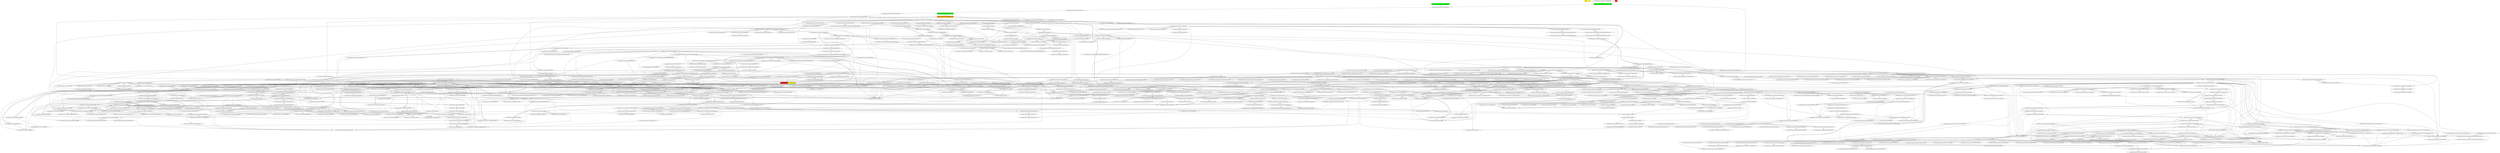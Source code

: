digraph enhanced {
	"ochiai" [style=striped shape=box fillcolor="yellow"];
	"d4" [style=striped shape=box fillcolor="yellow"];
	"com.google.javascript.jscomp.NodeUtilTest#1093" [style=striped shape=box fillcolor="orange"];
	"com.google.javascript.jscomp.NodeUtilTest#1072" [style=striped shape=box fillcolor="green"];
	"com.google.javascript.jscomp.ProcessDefinesTest#160" [style=striped shape=box fillcolor="green"];
	"com.google.javascript.jscomp.NodeUtil#321" [style=striped shape=box fillcolor="red:yellow"];
	"real" [style=striped shape=box fillcolor="red"];
	"com.google.javascript.jscomp.ProcessDefinesTest#147" [style=striped shape=box fillcolor="green"];
	"com.google.common.collect.Maps#515" -> "com.google.common.collect.ImmutableEntry#34" [style=bold];
	"com.google.javascript.jscomp.JSSourceFile#78" -> "com.google.javascript.jscomp.SourceFile#94" [style=bold];
	"com.google.javascript.jscomp.parsing.IRFactory#76" -> "com.google.javascript.jscomp.parsing.IRFactory#1196";
	"com.google.javascript.rhino.JSDocInfoBuilder#853" -> "com.google.javascript.rhino.JSDocInfo#993";
	"com.google.javascript.jscomp.mozilla.rhino.ObjToIntMap#362" -> "com.google.javascript.jscomp.mozilla.rhino.ObjToIntMap#326" [style=bold];
	"com.google.javascript.jscomp.parsing.IRFactory#76" -> "com.google.javascript.jscomp.parsing.IRFactory#1192";
	"com.google.javascript.rhino.JSDocInfoBuilder#137" -> "com.google.javascript.rhino.JSDocInfo#513" [style=bold];
	"com.google.javascript.jscomp.GlobalNamespace$BuildGlobalNamespace#226" -> "com.google.javascript.jscomp.NodeTraversal$AbstractPostOrderCallback#125";
	"com.google.javascript.jscomp.PrepareAst$PrepareAnnotations#136" -> "com.google.javascript.jscomp.NodeTraversal$AbstractPostOrderCallback#125";
	"com.google.javascript.rhino.Node#835" -> "com.google.javascript.rhino.Node$PropListItem#351";
	"com.google.javascript.rhino.jstype.JSTypeRegistry#230" -> "com.google.javascript.rhino.jstype.BooleanType#53" [style=bold];
	"com.google.common.collect.ImmutableList#369" -> "com.google.common.collect.ImmutableList#374";
	"com.google.javascript.rhino.jstype.FunctionPrototypeType#55" -> "com.google.javascript.rhino.jstype.PrototypeObjectType#105";
	"com.google.javascript.rhino.jstype.PrototypeObjectType#96" -> "com.google.javascript.rhino.jstype.PrototypeObjectType#105";
	"com.google.javascript.rhino.jstype.InstanceObjectType#59" -> "com.google.javascript.rhino.jstype.PrototypeObjectType#105";
	"com.google.javascript.rhino.jstype.FunctionType#125" -> "com.google.javascript.rhino.jstype.PrototypeObjectType#105";
	"com.google.javascript.rhino.Node#824" -> "com.google.javascript.rhino.Node$PropListItem#355";
	"com.google.javascript.jscomp.parsing.JsDocInfoParser#2160" -> "com.google.javascript.rhino.JSDocInfoBuilder#90" [style=bold];
	"com.google.javascript.jscomp.GlobalNamespace$BuildGlobalNamespace#232" -> "com.google.javascript.jscomp.GlobalNamespace#40";
	"com.google.javascript.jscomp.GlobalNamespace$BuildGlobalNamespace#727" -> "com.google.javascript.jscomp.GlobalNamespace#40";
	"com.google.javascript.rhino.Node$PropListItem#355" -> "com.google.javascript.rhino.Node$PropListItem#359";
	"com.google.javascript.rhino.Node#776" -> "com.google.javascript.rhino.Node$PropListItem#359";
	"com.google.javascript.rhino.Node$PropListItem#351" -> "com.google.javascript.rhino.Node$PropListItem#359";
	"com.google.javascript.rhino.jstype.JSTypeRegistry#230" -> "com.google.javascript.rhino.jstype.AllType#53" [style=bold];
	"com.google.javascript.jscomp.parsing.IRFactory$TransformDispatcher#275" -> "com.google.javascript.jscomp.mozilla.rhino.Node$NodeIterator#393" [style=bold];
	"com.google.javascript.jscomp.parsing.IRFactory$TransformDispatcher#363" -> "com.google.javascript.jscomp.parsing.IRFactory$TransformDispatcher#379" [style=bold];
	"com.google.javascript.jscomp.parsing.IRFactory#272" -> "com.google.javascript.jscomp.parsing.TypeSafeDispatcher#119" [style=bold];
	"com.google.javascript.jscomp.ComposeWarningsGuard#70" -> "com.google.common.collect.Iterables$14$1#867";
	"com.google.javascript.jscomp.ComposeWarningsGuard#70" -> "com.google.common.collect.Iterables$14$1#864";
	"com.google.javascript.rhino.jstype.JSTypeRegistry#230" -> "com.google.javascript.rhino.jstype.JSTypeRegistry#921";
	"com.google.javascript.rhino.jstype.ErrorFunctionType#51" -> "com.google.javascript.rhino.jstype.JSTypeRegistry#921";
	"com.google.javascript.rhino.jstype.NoObjectType#209" -> "com.google.javascript.rhino.jstype.JSTypeRegistry#921";
	"com.google.common.collect.Iterables$14#861" -> "com.google.common.collect.Iterables$14$1#862" [style=bold];
	"com.google.javascript.jscomp.mozilla.rhino.Node#430" -> "com.google.javascript.jscomp.mozilla.rhino.Node$NodeIterator#388" [style=bold];
	"com.google.javascript.jscomp.mozilla.rhino.Node$NodeIterator#382" -> "com.google.javascript.jscomp.mozilla.rhino.Node$NodeIterator#382";
	"com.google.javascript.jscomp.parsing.IRFactory$TransformDispatcher#275" -> "com.google.javascript.jscomp.mozilla.rhino.Node$NodeIterator#382";
	"com.google.javascript.jscomp.mozilla.rhino.Parser#2177" -> "com.google.javascript.jscomp.mozilla.rhino.Parser#2190" [style=bold];
	"com.google.javascript.jscomp.NodeUtil#2187" -> "com.google.javascript.rhino.Node#1267";
	"com.google.javascript.jscomp.ProcessDefines$CollectDefines#443" -> "com.google.javascript.rhino.Node#1267";
	"com.google.javascript.jscomp.SuppressDocWarningsGuard#51" -> "com.google.javascript.rhino.Node#1267";
	"com.google.javascript.jscomp.GlobalNamespace$Name#962" -> "com.google.javascript.rhino.Node#1267";
	"com.google.javascript.jscomp.JsAst#87" -> "com.google.javascript.jscomp.Compiler#1197" [style=bold];
	"com.google.javascript.rhino.jstype.JSType#822" -> "com.google.javascript.rhino.jstype.StringType#49";
	"com.google.javascript.rhino.jstype.UnionTypeBuilder#90" -> "com.google.javascript.rhino.jstype.StringType#49";
	"com.google.javascript.jscomp.ProcessDefines#160" -> "com.google.javascript.rhino.jstype.StringType#49";
	"com.google.javascript.rhino.jstype.JSTypeRegistry#588" -> "com.google.javascript.rhino.jstype.FunctionType#614";
	"com.google.javascript.rhino.jstype.JSTypeRegistry#848" -> "com.google.javascript.rhino.jstype.AllType#68";
	"com.google.javascript.rhino.jstype.JSTypeRegistry#230" -> "com.google.javascript.rhino.jstype.JSTypeRegistry#931" [style=bold];
	"com.google.javascript.jscomp.parsing.JsDocInfoParser#144" -> "com.google.javascript.rhino.JSDocInfoBuilder#73" [style=bold];
	"com.google.javascript.jscomp.NodeTraversal#196" -> "com.google.javascript.jscomp.NodeTraversal#204" [style=bold];
	"com.google.javascript.jscomp.mozilla.rhino.Node#227" -> "com.google.javascript.jscomp.mozilla.rhino.Node#513";
	"com.google.javascript.rhino.jstype.JSTypeRegistry#230" -> "com.google.javascript.rhino.jstype.StringType#53" [style=bold];
	"com.google.javascript.jscomp.SourceFile$Preloaded#296" -> "com.google.javascript.jscomp.SourceFile#79";
	"com.google.javascript.jscomp.JSSourceFile#72" -> "com.google.javascript.jscomp.SourceFile#79";
	"com.google.javascript.jscomp.NodeUtilTest#37" -> "com.google.javascript.jscomp.Compiler#1185";
	"com.google.javascript.jscomp.mozilla.rhino.ScriptRuntime#3639" -> "com.google.javascript.jscomp.mozilla.rhino.ScriptRuntime#3691";
	"com.google.common.collect.RegularImmutableMap#38" -> "com.google.common.collect.ImmutableEntry#44";
	"com.google.common.collect.ImmutableMap$Builder#183" -> "com.google.common.collect.ImmutableEntry#44";
	"com.google.javascript.jscomp.SuppressDocWarningsGuard#38" -> "com.google.common.collect.ImmutableEntry#44";
	"com.google.javascript.jscomp.ProcessDefines#123" -> "com.google.javascript.jscomp.JSError#71";
	"com.google.common.collect.RegularImmutableMap#38" -> "com.google.common.collect.ImmutableEntry#40";
	"com.google.common.collect.ImmutableMap$Builder#183" -> "com.google.common.collect.ImmutableEntry#40";
	"com.google.javascript.jscomp.SuppressDocWarningsGuard#38" -> "com.google.common.collect.ImmutableEntry#40";
	"com.google.javascript.rhino.jstype.UnionTypeBuilder#90" -> "com.google.javascript.rhino.jstype.BooleanType#49";
	"com.google.javascript.jscomp.mozilla.rhino.Parser#3257" -> "com.google.javascript.jscomp.mozilla.rhino.ast.StringLiteral#95" [style=bold];
	"com.google.javascript.rhino.JSDocInfoBuilder#90" -> "com.google.javascript.rhino.JSDocInfoBuilder#81" [style=bold];
	"com.google.javascript.jscomp.mozilla.rhino.Context#418" -> "com.google.javascript.jscomp.mozilla.rhino.ContextFactory#501" [style=bold];
	"com.google.javascript.jscomp.parsing.IRFactory$TransformDispatcher#275" -> "com.google.javascript.jscomp.parsing.IRFactory$TransformDispatcher#363" [style=bold];
	"com.google.javascript.jscomp.mozilla.rhino.Parser#2321" -> "com.google.javascript.jscomp.mozilla.rhino.ast.UnaryExpression#79";
	"com.google.common.collect.ImmutableMap$Builder#198" -> "com.google.common.collect.ImmutableMap$Builder#203" [style=bold];
	"com.google.javascript.rhino.JSDocInfo#250" -> "com.google.javascript.rhino.JSDocInfo#311";
	"com.google.javascript.jscomp.ProcessDefines#174" -> "com.google.javascript.jscomp.NodeTraversal#421";
	"com.google.javascript.jscomp.LineNumberCheck#52" -> "com.google.javascript.jscomp.NodeTraversal#421";
	"com.google.javascript.jscomp.GlobalNamespace#149" -> "com.google.javascript.jscomp.NodeTraversal#421";
	"com.google.javascript.jscomp.PrepareAst#57" -> "com.google.javascript.jscomp.NodeTraversal#421";
	"com.google.javascript.jscomp.parsing.ParserRunner#85" -> "com.google.javascript.jscomp.mozilla.rhino.Parser#152";
	"com.google.javascript.jscomp.parsing.JsDocInfoParser#144" -> "com.google.javascript.rhino.JSDocInfoBuilder#137";
	"com.google.common.collect.RegularImmutableMap#29" -> "com.google.common.collect.RegularImmutableMap#29";
	"com.google.common.collect.ImmutableMap$Builder#183" -> "com.google.common.collect.RegularImmutableMap#29";
	"com.google.javascript.jscomp.SuppressDocWarningsGuard#38" -> "com.google.common.collect.RegularImmutableMap#29";
	"com.google.javascript.jscomp.parsing.JsDocInfoParser#1570" -> "com.google.javascript.jscomp.parsing.JsDocInfoParser#1615";
	"com.google.javascript.jscomp.mozilla.rhino.Node#234" -> "com.google.javascript.jscomp.mozilla.rhino.Node#534" [style=bold];
	"com.google.javascript.rhino.jstype.JSTypeRegistry#558" -> "com.google.javascript.rhino.jstype.BooleanType#103";
	"com.google.javascript.jscomp.mozilla.rhino.ast.StringLiteral#68" -> "com.google.javascript.jscomp.mozilla.rhino.ast.AstNode#182";
	"com.google.javascript.jscomp.mozilla.rhino.ast.VariableInitializer#81" -> "com.google.javascript.jscomp.mozilla.rhino.ast.AstNode#182";
	"com.google.javascript.jscomp.mozilla.rhino.ast.Comment#91" -> "com.google.javascript.jscomp.mozilla.rhino.ast.AstNode#182";
	"com.google.javascript.jscomp.mozilla.rhino.ast.KeywordLiteral#71" -> "com.google.javascript.jscomp.mozilla.rhino.ast.AstNode#182";
	"com.google.javascript.jscomp.mozilla.rhino.Parser#322" -> "com.google.javascript.jscomp.mozilla.rhino.TokenStream#299";
	"com.google.javascript.jscomp.mozilla.rhino.Parser#1875" -> "com.google.javascript.jscomp.mozilla.rhino.TokenStream#299";
	"com.google.javascript.jscomp.mozilla.rhino.ast.AstRoot#70" -> "com.google.javascript.jscomp.mozilla.rhino.ast.ScriptNode#85" [style=bold];
	"com.google.javascript.jscomp.parsing.JsDocInfoParser#101" -> "com.google.javascript.rhino.JSDocInfoBuilder#67" [style=bold];
	"com.google.javascript.rhino.JSDocInfoBuilder#113" -> "com.google.javascript.rhino.JSDocInfoBuilder#127";
	"com.google.javascript.rhino.JSDocInfoBuilder#431" -> "com.google.javascript.rhino.JSDocInfoBuilder#369";
	"com.google.javascript.jscomp.Compiler#216" -> "com.google.javascript.jscomp.Compiler#197";
	"com.google.javascript.jscomp.CompilerTestCase$BlackHoleErrorManager#951" -> "com.google.javascript.jscomp.Compiler#197";
	"com.google.javascript.jscomp.mozilla.rhino.Parser#413" -> "com.google.javascript.jscomp.mozilla.rhino.Parser#380";
	"com.google.javascript.jscomp.mozilla.rhino.Parser#2177" -> "com.google.javascript.jscomp.mozilla.rhino.Parser#380";
	"com.google.javascript.jscomp.mozilla.rhino.Parser#2164" -> "com.google.javascript.jscomp.mozilla.rhino.Parser#380";
	"com.google.javascript.jscomp.mozilla.rhino.Parser#2151" -> "com.google.javascript.jscomp.mozilla.rhino.Parser#380";
	"com.google.javascript.jscomp.mozilla.rhino.Parser#1875" -> "com.google.javascript.jscomp.mozilla.rhino.Parser#380";
	"com.google.javascript.jscomp.mozilla.rhino.Parser#2190" -> "com.google.javascript.jscomp.mozilla.rhino.Parser#380";
	"com.google.javascript.jscomp.mozilla.rhino.Parser#2138" -> "com.google.javascript.jscomp.mozilla.rhino.Parser#380";
	"com.google.javascript.jscomp.mozilla.rhino.Parser#2114" -> "com.google.javascript.jscomp.mozilla.rhino.Parser#380";
	"com.google.common.collect.RegularImmutableMap$EntrySet#125" -> "com.google.common.collect.RegularImmutableMap#30";
	"com.google.javascript.jscomp.NodeTraversal#439" -> "com.google.javascript.jscomp.NodeTraversal#439";
	"com.google.javascript.jscomp.NodeTraversal#246" -> "com.google.javascript.jscomp.NodeTraversal#439";
	"com.google.javascript.rhino.jstype.ValueType#54" -> "com.google.javascript.rhino.jstype.JSType#822";
	"com.google.javascript.rhino.jstype.PrototypeObjectType#408" -> "com.google.javascript.rhino.jstype.JSType#822";
	"com.google.javascript.jscomp.ProcessDefines#174" -> "com.google.javascript.jscomp.GlobalNamespace#98";
	"com.google.common.collect.ImmutableMap#104" -> "com.google.common.collect.RegularImmutableMap#38";
	"com.google.common.collect.ImmutableMap$Builder#203" -> "com.google.common.collect.RegularImmutableMap#38";
	"com.google.common.collect.ImmutableMap#231" -> "com.google.common.collect.RegularImmutableMap#38";
	"com.google.javascript.jscomp.ProcessDefines$CollectDefines#276" -> "com.google.javascript.jscomp.ProcessDefines$CollectDefines#405";
	"com.google.javascript.jscomp.ProcessDefines#54" -> "com.google.javascript.jscomp.ProcessDefines$CollectDefines#405" [style=dotted];
	"com.google.javascript.jscomp.mozilla.rhino.ast.VariableDeclaration#72" -> "com.google.javascript.jscomp.mozilla.rhino.ast.AstNode#171";
	"com.google.javascript.jscomp.mozilla.rhino.ast.Name#84" -> "com.google.javascript.jscomp.mozilla.rhino.ast.AstNode#171";
	"com.google.javascript.jscomp.mozilla.rhino.ast.NumberLiteral#70" -> "com.google.javascript.jscomp.mozilla.rhino.ast.AstNode#171";
	"com.google.javascript.jscomp.Compiler#1185" -> "com.google.javascript.jscomp.JSSourceFile#55";
	"com.google.javascript.jscomp.CompilerTestCase#365" -> "com.google.javascript.jscomp.JSSourceFile#55";
	"com.google.javascript.jscomp.Tracer#421" -> "com.google.javascript.jscomp.Tracer#967";
	"com.google.javascript.jscomp.Tracer#250" -> "com.google.javascript.jscomp.Tracer#967";
	"com.google.javascript.jscomp.parsing.IRFactory#76" -> "com.google.javascript.jscomp.parsing.IRFactory#1176" [style=bold];
	"com.google.javascript.jscomp.mozilla.rhino.ast.UnaryExpression#79" -> "com.google.javascript.jscomp.mozilla.rhino.ast.UnaryExpression#93";
	"com.google.javascript.jscomp.mozilla.rhino.ObjToIntMap#362" -> "com.google.javascript.jscomp.mozilla.rhino.ObjToIntMap#304" [style=bold];
	"com.google.javascript.jscomp.GlobalNamespace$BuildGlobalNamespace#477" -> "com.google.javascript.rhino.JSDocInfo#331";
	"com.google.javascript.rhino.JSDocInfoBuilder#853" -> "com.google.javascript.rhino.JSDocInfo#331";
	"com.google.javascript.jscomp.parsing.JsDocInfoParser#2168" -> "com.google.javascript.rhino.JSDocInfoBuilder#113" [style=bold];
	"com.google.javascript.rhino.jstype.JSTypeRegistry#1129" -> "com.google.javascript.rhino.jstype.JSTypeRegistry#978" [style=bold];
	"com.google.javascript.jscomp.GlobalNamespace$Ref#1012" -> "com.google.javascript.jscomp.NodeTraversal#407";
	"com.google.javascript.jscomp.parsing.IRFactory#1176" -> "com.google.javascript.rhino.Node#756";
	"com.google.javascript.jscomp.parsing.IRFactory#1200" -> "com.google.javascript.rhino.Node#756";
	"com.google.javascript.jscomp.parsing.IRFactory#1184" -> "com.google.javascript.rhino.Node#756";
	"com.google.javascript.jscomp.parsing.IRFactory#1196" -> "com.google.javascript.rhino.Node#756";
	"com.google.javascript.jscomp.parsing.IRFactory#1180" -> "com.google.javascript.rhino.Node#756";
	"com.google.javascript.jscomp.parsing.IRFactory#1192" -> "com.google.javascript.rhino.Node#756";
	"com.google.javascript.jscomp.parsing.IRFactory#1200" -> "com.google.javascript.rhino.Node#512";
	"com.google.javascript.jscomp.ProcessDefinesTest$ProcessDefinesWithInjectedNamespace#310" -> "com.google.javascript.jscomp.GlobalNamespace#62";
	"com.google.javascript.jscomp.GlobalNamespace#192" -> "com.google.javascript.jscomp.Scope#426";
	"com.google.javascript.jscomp.mozilla.rhino.Parser#2321" -> "com.google.javascript.jscomp.mozilla.rhino.Node#557";
	"com.google.javascript.jscomp.mozilla.rhino.Parser#2462" -> "com.google.javascript.jscomp.mozilla.rhino.Node#557";
	"com.google.javascript.jscomp.mozilla.rhino.Parser#3230" -> "com.google.javascript.jscomp.mozilla.rhino.Node#557";
	"com.google.javascript.jscomp.mozilla.rhino.Parser#2281" -> "com.google.javascript.jscomp.mozilla.rhino.Node#557";
	"com.google.javascript.jscomp.mozilla.rhino.Parser#1875" -> "com.google.javascript.jscomp.mozilla.rhino.Node#557";
	"com.google.javascript.jscomp.mozilla.rhino.Parser#2190" -> "com.google.javascript.jscomp.mozilla.rhino.Node#557";
	"com.google.javascript.jscomp.mozilla.rhino.Parser#989" -> "com.google.javascript.jscomp.mozilla.rhino.Node#557";
	"com.google.javascript.jscomp.mozilla.rhino.Parser#280" -> "com.google.javascript.jscomp.mozilla.rhino.Node#557";
	"com.google.javascript.jscomp.mozilla.rhino.Parser#3257" -> "com.google.javascript.jscomp.mozilla.rhino.Node#557";
	"com.google.javascript.jscomp.NodeTraversal#407" -> "com.google.javascript.jscomp.NodeTraversal#400";
	"com.google.javascript.rhino.Node#512" -> "com.google.javascript.rhino.Node$NumberNode#244" [style=bold];
	"com.google.javascript.jscomp.parsing.IRFactory#127" -> "com.google.javascript.jscomp.mozilla.rhino.ast.ScriptNode#93";
	"com.google.javascript.jscomp.RhinoErrorReporter#70" -> "com.google.common.collect.ImmutableMap#104" [style=bold];
	"com.google.javascript.jscomp.parsing.IRFactory#76" -> "com.google.javascript.jscomp.parsing.IRFactory#1184";
	"com.google.javascript.jscomp.CompilerTestCase#963" -> "com.google.javascript.jscomp.Compiler#171";
	"com.google.javascript.jscomp.NodeUtilTest#37" -> "com.google.javascript.jscomp.Compiler#171";
	"com.google.javascript.jscomp.NodeUtilTest#1093" -> "com.google.javascript.jscomp.NodeUtil#321";
	"com.google.javascript.jscomp.NodeUtil#321" -> "com.google.javascript.jscomp.NodeUtil#321";
	"com.google.javascript.jscomp.ProcessDefines$CollectDefines#405" -> "com.google.javascript.jscomp.NodeUtil#321";
	"com.google.javascript.jscomp.mozilla.rhino.ast.AstNode#235" -> "com.google.javascript.jscomp.mozilla.rhino.ast.AstNode#198";
	"com.google.javascript.jscomp.parsing.IRFactory#76" -> "com.google.javascript.jscomp.parsing.IRFactory#1180";
	"com.google.javascript.rhino.JSDocInfoBuilder#431" -> "com.google.javascript.rhino.JSDocInfo#323";
	"com.google.javascript.rhino.jstype.JSTypeRegistry#230" -> "com.google.javascript.rhino.jstype.ErrorFunctionType#51" [style=bold];
	"com.google.javascript.jscomp.Compiler#171" -> "com.google.javascript.jscomp.Compiler#178";
	"com.google.javascript.jscomp.GlobalNamespace#62" -> "com.google.javascript.jscomp.GlobalNamespace#76";
	"com.google.javascript.jscomp.mozilla.rhino.Parser#2321" -> "com.google.javascript.jscomp.mozilla.rhino.Parser#395";
	"com.google.javascript.jscomp.JSSourceFile#55" -> "com.google.javascript.jscomp.JSSourceFile#72" [style=bold];
	"com.google.javascript.rhino.Node#792" -> "com.google.javascript.rhino.Node#741";
	"com.google.javascript.rhino.Node#808" -> "com.google.javascript.rhino.Node#741";
	"com.google.javascript.jscomp.JsAst#77" -> "com.google.javascript.jscomp.JSSourceFile#78";
	"com.google.javascript.jscomp.mozilla.rhino.Parser#1099" -> "com.google.javascript.jscomp.mozilla.rhino.ast.AstNode#191";
	"com.google.javascript.jscomp.mozilla.rhino.ast.InfixExpression#85" -> "com.google.javascript.jscomp.mozilla.rhino.ast.AstNode#191";
	"com.google.javascript.jscomp.mozilla.rhino.Parser#276" -> "com.google.javascript.jscomp.mozilla.rhino.ast.AstNode#191";
	"com.google.javascript.jscomp.mozilla.rhino.Parser#2517" -> "com.google.javascript.jscomp.mozilla.rhino.ast.AstNode#191";
	"com.google.javascript.jscomp.mozilla.rhino.ast.AstNode#263" -> "com.google.javascript.jscomp.mozilla.rhino.ast.AstNode#191";
	"com.google.javascript.jscomp.mozilla.rhino.ast.InfixExpression#92" -> "com.google.javascript.jscomp.mozilla.rhino.ast.AstNode#191";
	"com.google.javascript.jscomp.mozilla.rhino.ast.UnaryExpression#93" -> "com.google.javascript.jscomp.mozilla.rhino.ast.AstNode#191";
	"com.google.javascript.jscomp.mozilla.rhino.ast.AstNode#207" -> "com.google.javascript.jscomp.mozilla.rhino.ast.AstNode#191";
	"com.google.common.collect.ImmutableMap#104" -> "com.google.common.collect.ImmutableMap#137";
	"com.google.common.collect.ImmutableMap#231" -> "com.google.common.collect.ImmutableMap#137";
	"com.google.common.collect.ImmutableMap$Builder#172" -> "com.google.common.collect.ImmutableMap#137";
	"com.google.javascript.jscomp.mozilla.rhino.Parser#2462" -> "com.google.javascript.jscomp.mozilla.rhino.Parser#2800";
	"com.google.javascript.jscomp.Compiler#216" -> "com.google.javascript.jscomp.DiagnosticGroupWarningsGuard#31";
	"com.google.javascript.jscomp.CompilerOptions#822" -> "com.google.javascript.jscomp.DiagnosticGroupWarningsGuard#31";
	"com.google.javascript.jscomp.SuppressDocWarningsGuard#38" -> "com.google.javascript.jscomp.DiagnosticGroupWarningsGuard#31";
	"com.google.javascript.rhino.jstype.JSTypeRegistry#802" -> "com.google.javascript.rhino.jstype.JSTypeRegistry#758";
	"com.google.javascript.jscomp.parsing.IRFactory$TransformDispatcher#275" -> "com.google.javascript.rhino.Node$NumberNode#260";
	"com.google.javascript.jscomp.GlobalNamespace#192" -> "com.google.javascript.jscomp.Scope$Var#161";
	"com.google.javascript.jscomp.ComposeWarningsGuard#77" -> "com.google.javascript.jscomp.DiagnosticGroupWarningsGuard#38";
	"com.google.javascript.rhino.JSDocInfoBuilder#869" -> "com.google.javascript.rhino.JSDocInfo#907";
	"com.google.javascript.jscomp.mozilla.rhino.TokenStream#1281" -> "com.google.javascript.jscomp.mozilla.rhino.TokenStream#1402";
	"com.google.javascript.jscomp.mozilla.rhino.TokenStream#320" -> "com.google.javascript.jscomp.mozilla.rhino.ScriptRuntime#432";
	"com.google.javascript.rhino.jstype.UnionTypeBuilder#150" -> "com.google.javascript.rhino.jstype.UnionType#81" [style=bold];
	"com.google.javascript.jscomp.parsing.Config#71" -> "com.google.common.collect.ImmutableMap#126";
	"com.google.javascript.jscomp.ProcessDefinesTest#160" -> "com.google.javascript.jscomp.CompilerTestCase#263";
	"com.google.javascript.jscomp.ProcessDefinesTest#147" -> "com.google.javascript.jscomp.CompilerTestCase#263";
	"com.google.javascript.jscomp.CompilerTestCase#666" -> "com.google.common.base.Joiner#164";
	"com.google.javascript.jscomp.parsing.JsDocInfoParser#144" -> "com.google.common.collect.RegularImmutableMap#70";
	"com.google.common.collect.ImmutableMap#298" -> "com.google.common.collect.RegularImmutableMap#70";
	"com.google.javascript.jscomp.GlobalNamespace#40" -> "com.google.javascript.jscomp.GlobalNamespace#206";
	"com.google.javascript.jscomp.mozilla.rhino.ContextFactory#440" -> "com.google.javascript.jscomp.mozilla.rhino.Kit#316";
	"com.google.javascript.jscomp.mozilla.rhino.ContextFactory#451" -> "com.google.javascript.jscomp.mozilla.rhino.Kit#316";
	"com.google.javascript.rhino.jstype.JSType#109" -> "com.google.javascript.rhino.jstype.JSTypeRegistry#765";
	"com.google.javascript.rhino.jstype.JSTypeRegistry#870" -> "com.google.javascript.rhino.jstype.JSTypeRegistry#765";
	"com.google.javascript.rhino.testing.BaseJSTypeTestCase#226" -> "com.google.javascript.rhino.jstype.JSTypeRegistry#765";
	"com.google.javascript.rhino.jstype.JSTypeRegistry#773" -> "com.google.javascript.rhino.jstype.JSTypeRegistry#765";
	"com.google.javascript.rhino.jstype.ErrorFunctionType#51" -> "com.google.javascript.rhino.jstype.JSTypeRegistry#765";
	"com.google.javascript.rhino.jstype.JSTypeRegistry#532" -> "com.google.javascript.rhino.jstype.JSTypeRegistry#765";
	"com.google.javascript.rhino.jstype.JSTypeRegistry#769" -> "com.google.javascript.rhino.jstype.JSTypeRegistry#765";
	"com.google.javascript.jscomp.ProcessDefines#160" -> "com.google.javascript.rhino.jstype.JSTypeRegistry#765";
	"com.google.javascript.jscomp.Compiler#297" -> "com.google.javascript.jscomp.Compiler#396" [style=bold];
	"com.google.javascript.jscomp.parsing.JsDocInfoParser#1065" -> "com.google.javascript.rhino.JSDocInfoBuilder#167";
	"com.google.javascript.rhino.jstype.PrototypeObjectType#105" -> "com.google.javascript.rhino.jstype.JSTypeRegistry#769";
	"com.google.javascript.rhino.testing.BaseJSTypeTestCase#226" -> "com.google.javascript.rhino.jstype.JSTypeRegistry#769";
	"com.google.javascript.jscomp.Scope#300" -> "com.google.javascript.rhino.jstype.JSTypeRegistry#769";
	"com.google.javascript.rhino.jstype.FunctionType#125" -> "com.google.javascript.rhino.jstype.JSTypeRegistry#769";
	"com.google.javascript.jscomp.mozilla.rhino.ast.NumberLiteral#79" -> "com.google.javascript.jscomp.mozilla.rhino.Node#566" [style=bold];
	"com.google.javascript.jscomp.parsing.JsDocInfoParser#1065" -> "com.google.javascript.jscomp.parsing.JsDocInfoParser#1428";
	"com.google.javascript.jscomp.parsing.IRFactory$TransformDispatcher#275" -> "com.google.javascript.rhino.Node$NumberNode#255";
	"com.google.javascript.jscomp.ProcessDefines$CollectDefines#405" -> "com.google.javascript.jscomp.NodeTraversal#639";
	"com.google.javascript.jscomp.mozilla.rhino.CompilerEnvirons#68" -> "com.google.javascript.jscomp.mozilla.rhino.Context#2188" [style=bold];
	"com.google.javascript.jscomp.CompilerTestCase#263" -> "com.google.javascript.jscomp.CompilerTestCase#275";
	"com.google.javascript.jscomp.ProcessDefines$CollectDefines#276" -> "com.google.javascript.jscomp.ProcessDefines$CollectDefines#443";
	"com.google.javascript.jscomp.mozilla.rhino.ast.UnaryExpression#93" -> "com.google.javascript.jscomp.mozilla.rhino.ast.UnaryExpression#120" [style=bold];
	"com.google.javascript.rhino.testing.BaseJSTypeTestCase#226" -> "com.google.javascript.rhino.jstype.JSTypeRegistry#773";
	"com.google.javascript.rhino.jstype.JSTypeRegistry#221" -> "com.google.javascript.rhino.jstype.JSTypeRegistry#532" [style=bold];
	"com.google.javascript.jscomp.parsing.IRFactory$TransformDispatcher#275" -> "com.google.javascript.jscomp.mozilla.rhino.ast.UnaryExpression#126";
	"com.google.javascript.rhino.JSDocInfoBuilder#853" -> "com.google.javascript.rhino.JSDocInfo#931";
	"com.google.javascript.jscomp.Compiler#207" -> "com.google.javascript.jscomp.CompilerOptions#908" [style=bold];
	"com.google.javascript.rhino.JSDocInfoBuilder#869" -> "com.google.javascript.rhino.JSDocInfo#923";
	"com.google.javascript.jscomp.mozilla.rhino.ast.InfixExpression#85" -> "com.google.javascript.jscomp.mozilla.rhino.ast.AstNode#163";
	"com.google.javascript.jscomp.mozilla.rhino.ast.UnaryExpression#93" -> "com.google.javascript.jscomp.mozilla.rhino.ast.AstNode#163";
	"com.google.javascript.jscomp.mozilla.rhino.ast.Jump#61" -> "com.google.javascript.jscomp.mozilla.rhino.ast.AstNode#163";
	"com.google.javascript.jscomp.mozilla.rhino.ast.AstNode#171" -> "com.google.javascript.jscomp.mozilla.rhino.ast.AstNode#163";
	"com.google.javascript.jscomp.mozilla.rhino.ast.AstNode#182" -> "com.google.javascript.jscomp.mozilla.rhino.ast.AstNode#163";
	"com.google.javascript.jscomp.CompilerTestCase#666" -> "com.google.javascript.jscomp.CompilerTestCase$BlackHoleErrorManager#950" [style=bold];
	"com.google.javascript.jscomp.Compiler#297" -> "com.google.javascript.jscomp.Compiler#373" [style=bold];
	"com.google.javascript.rhino.jstype.ObjectType#336" -> "com.google.javascript.rhino.jstype.FunctionPrototypeType#48";
	"com.google.javascript.rhino.jstype.ObjectType#403" -> "com.google.javascript.rhino.jstype.FunctionPrototypeType#48";
	"com.google.javascript.rhino.jstype.PrototypeObjectType#453" -> "com.google.javascript.rhino.jstype.FunctionPrototypeType#48";
	"com.google.javascript.rhino.jstype.FunctionType#528" -> "com.google.javascript.rhino.jstype.FunctionPrototypeType#48";
	"com.google.javascript.rhino.jstype.ObjectType#380" -> "com.google.javascript.rhino.jstype.FunctionPrototypeType#48";
	"com.google.javascript.jscomp.CompilerTestCase#153" -> "com.google.javascript.jscomp.GoogleCodingConvention#31";
	"com.google.javascript.jscomp.Compiler#178" -> "com.google.javascript.jscomp.GoogleCodingConvention#31";
	"com.google.javascript.jscomp.NodeTraversal#439" -> "com.google.javascript.jscomp.NodeTraversal#614";
	"com.google.javascript.rhino.jstype.JSTypeRegistry#1213" -> "com.google.javascript.rhino.jstype.PrototypeObjectType#96" [style=bold];
	"com.google.javascript.jscomp.CompilerTestCase$BlackHoleErrorManager#950" -> "com.google.javascript.jscomp.CompilerTestCase$BlackHoleErrorManager#951" [style=bold];
	"com.google.javascript.jscomp.GlobalNamespace$BuildGlobalNamespace#477" -> "com.google.javascript.rhino.JSDocInfo#915";
	"com.google.javascript.rhino.JSDocInfoBuilder#869" -> "com.google.javascript.rhino.JSDocInfo#915";
	"com.google.javascript.jscomp.parsing.JsDocInfoParser#1615" -> "com.google.javascript.jscomp.parsing.JsDocInfoParser#1647";
	"com.google.javascript.jscomp.CompilerInput#102" -> "com.google.javascript.jscomp.JsAst#49";
	"com.google.javascript.jscomp.CompilerInput#81" -> "com.google.javascript.jscomp.JsAst#42";
	"com.google.javascript.rhino.jstype.FunctionType#272" -> "com.google.javascript.rhino.jstype.FunctionPrototypeType#55";
	"com.google.javascript.rhino.jstype.JSTypeRegistry#230" -> "com.google.javascript.rhino.jstype.FunctionPrototypeType#55";
	"com.google.javascript.rhino.jstype.FunctionType#429" -> "com.google.javascript.rhino.jstype.FunctionPrototypeType#55";
	"com.google.javascript.rhino.jstype.FunctionPrototypeType#62" -> "com.google.javascript.rhino.jstype.FunctionPrototypeType#55";
	"com.google.javascript.jscomp.LightweightMessageFormatter#49" -> "com.google.javascript.jscomp.AbstractMessageFormatter#32";
	"com.google.javascript.jscomp.CompilerTestCase#666" -> "com.google.javascript.jscomp.ProcessDefinesTest$ProcessDefinesWithInjectedNamespace#310";
	"com.google.javascript.jscomp.ErrorFormat$2#38" -> "com.google.javascript.jscomp.AbstractMessageFormatter#37";
	"com.google.javascript.jscomp.parsing.IRFactory$TransformDispatcher#275" -> "com.google.javascript.jscomp.mozilla.rhino.ast.UnaryExpression#143";
	"com.google.javascript.jscomp.ProcessDefines#123" -> "com.google.javascript.jscomp.Compiler#1611";
	"com.google.javascript.jscomp.ProcessDefines$CollectDefines#405" -> "com.google.javascript.jscomp.Compiler#1611";
	"com.google.javascript.rhino.jstype.JSTypeRegistry#532" -> "com.google.javascript.rhino.jstype.JSTypeRegistry#558" [style=bold];
	"com.google.javascript.jscomp.ProcessDefines#174" -> "com.google.javascript.jscomp.ProcessDefines$CollectDefines#262" [style=bold];
	"com.google.javascript.jscomp.mozilla.rhino.Parser#1875" -> "com.google.javascript.jscomp.mozilla.rhino.Parser#1994";
	"com.google.javascript.rhino.jstype.ArrowType#187" -> "com.google.javascript.rhino.Node#1919";
	"com.google.javascript.rhino.jstype.JSTypeRegistry#230" -> "com.google.javascript.rhino.jstype.PrototypeObjectType#388";
	"com.google.javascript.jscomp.mozilla.rhino.ast.AstNode#163" -> "com.google.javascript.jscomp.mozilla.rhino.Node#132" [style=bold];
	"com.google.javascript.jscomp.ProcessDefinesTest#52" -> "com.google.javascript.jscomp.ProcessDefinesTest$ProcessDefinesWithInjectedNamespace#305" [style=bold];
	"com.google.javascript.jscomp.mozilla.rhino.ast.UnaryExpression#93" -> "com.google.javascript.jscomp.mozilla.rhino.ast.UnaryExpression#134" [style=bold];
	"com.google.javascript.rhino.jstype.JSTypeRegistry#532" -> "com.google.javascript.rhino.jstype.JSTypeRegistry#562";
	"com.google.javascript.rhino.jstype.JSTypeRegistry#558" -> "com.google.javascript.rhino.jstype.JSTypeRegistry#562";
	"com.google.javascript.rhino.jstype.FunctionType#260" -> "com.google.javascript.rhino.jstype.FunctionPrototypeType#62";
	"com.google.javascript.rhino.jstype.FunctionPrototypeType#48" -> "com.google.javascript.rhino.jstype.PrototypeObjectType#373";
	"com.google.javascript.jscomp.ProcessDefines#174" -> "com.google.javascript.rhino.JSDocInfo#942";
	"com.google.common.base.Joiner#156" -> "com.google.common.base.Joiner#125" [style=bold];
	"com.google.javascript.jscomp.BasicErrorManager$LeveledJSErrorComparator#122" -> "com.google.javascript.jscomp.JSError#200";
	"com.google.javascript.rhino.testing.BaseJSTypeTestCase#226" -> "com.google.javascript.rhino.testing.BaseJSTypeTestCase#383" [style=bold];
	"com.google.javascript.rhino.JSDocInfo#923" -> "com.google.javascript.rhino.JSDocInfo#935";
	"com.google.javascript.rhino.JSDocInfo#907" -> "com.google.javascript.rhino.JSDocInfo#935";
	"com.google.javascript.rhino.JSDocInfo#915" -> "com.google.javascript.rhino.JSDocInfo#935";
	"com.google.javascript.rhino.JSDocInfo#931" -> "com.google.javascript.rhino.JSDocInfo#935";
	"com.google.javascript.jscomp.ClosureCodingConvention#38" -> "com.google.javascript.jscomp.DefaultCodingConvention#32";
	"com.google.javascript.jscomp.Compiler#297" -> "com.google.javascript.jscomp.Compiler#359" [style=bold];
	"com.google.javascript.rhino.jstype.JSTypeRegistry#558" -> "com.google.javascript.rhino.jstype.VoidType#96" [style=bold];
	"com.google.javascript.rhino.jstype.FunctionPrototypeType#48" -> "com.google.javascript.rhino.jstype.PrototypeObjectType#378" [style=bold];
	"com.google.javascript.jscomp.Compiler#216" -> "com.google.javascript.jscomp.Compiler#1606" [style=bold];
	"com.google.javascript.rhino.jstype.JSTypeRegistry#230" -> "com.google.javascript.rhino.jstype.JSTypeRegistry#572" [style=bold];
	"com.google.javascript.jscomp.parsing.IRFactory#241" -> "com.google.javascript.jscomp.parsing.JsDocTokenStream#46";
	"com.google.common.base.Joiner#164" -> "com.google.common.base.Joiner#156";
	"com.google.javascript.jscomp.NodeUtil#2171" -> "com.google.javascript.jscomp.GoogleCodingConvention#62";
	"com.google.javascript.rhino.JSDocInfo#942" -> "com.google.javascript.rhino.JSDocInfo#967";
	"com.google.common.collect.Iterables$14#859" -> "com.google.common.collect.Iterables$IterableWithToString#921";
	"com.google.javascript.jscomp.JsAst#49" -> "com.google.javascript.jscomp.JsAst#77" [style=bold];
	"com.google.javascript.rhino.jstype.JSTypeRegistry#558" -> "com.google.javascript.rhino.jstype.StringType#92";
	"com.google.javascript.jscomp.ProcessDefines#174" -> "com.google.javascript.jscomp.ProcessDefines$CollectDefines#231" [style=bold];
	"com.google.javascript.rhino.jstype.FunctionType#65" -> "com.google.javascript.rhino.jstype.PrototypeObjectType#394" [style=bold];
	"com.google.javascript.jscomp.Compiler#297" -> "com.google.javascript.jscomp.Compiler#332" [style=bold];
	"com.google.javascript.rhino.jstype.InstanceObjectType#48" -> "com.google.javascript.rhino.jstype.PrototypeObjectType#151";
	"com.google.javascript.rhino.jstype.FunctionPrototypeType#48" -> "com.google.javascript.rhino.jstype.PrototypeObjectType#151";
	"com.google.javascript.rhino.jstype.ObjectType#215" -> "com.google.javascript.rhino.jstype.JSTypeRegistry#588" [style=bold];
	"com.google.javascript.jscomp.Compiler#297" -> "com.google.javascript.jscomp.Compiler#339" [style=bold];
	"com.google.javascript.jscomp.parsing.JsDocInfoParser#2126" -> "com.google.javascript.jscomp.parsing.JsDocTokenStream#62";
	"com.google.javascript.jscomp.parsing.IRFactory#103" -> "com.google.javascript.rhino.Node#1927";
	"com.google.javascript.jscomp.ClosureCodingConvention#38" -> "com.google.common.collect.ImmutableSet#151" [style=bold];
	"com.google.javascript.rhino.jstype.FunctionParamBuilder#123" -> "com.google.javascript.rhino.Node#1923";
	"com.google.javascript.jscomp.parsing.IRFactory#127" -> "com.google.javascript.jscomp.parsing.IRFactory#103" [style=bold];
	"com.google.javascript.jscomp.JsAst#77" -> "com.google.javascript.jscomp.JsAst#87" [style=bold];
	"com.google.javascript.rhino.jstype.NumberType#53" -> "com.google.javascript.rhino.jstype.ValueType#49";
	"com.google.javascript.rhino.jstype.VoidType#54" -> "com.google.javascript.rhino.jstype.ValueType#49";
	"com.google.javascript.rhino.jstype.StringType#53" -> "com.google.javascript.rhino.jstype.ValueType#49";
	"com.google.javascript.rhino.jstype.NullType#54" -> "com.google.javascript.rhino.jstype.ValueType#49";
	"com.google.javascript.rhino.jstype.BooleanType#53" -> "com.google.javascript.rhino.jstype.ValueType#49";
	"com.google.javascript.rhino.jstype.JSTypeRegistry#221" -> "com.google.javascript.rhino.jstype.JSTypeRegistry#230" [style=bold];
	"com.google.javascript.jscomp.RhinoErrorReporter$NewRhinoErrorReporter#147" -> "com.google.javascript.jscomp.RhinoErrorReporter$NewRhinoErrorReporter#151" [style=bold];
	"com.google.javascript.jscomp.GoogleCodingConvention#62" -> "com.google.javascript.jscomp.GoogleCodingConvention#81";
	"com.google.javascript.jscomp.mozilla.rhino.TokenStream#320" -> "com.google.javascript.jscomp.mozilla.rhino.TokenStream#1250";
	"com.google.javascript.jscomp.Compiler#216" -> "com.google.javascript.jscomp.Compiler#207";
	"com.google.javascript.jscomp.parsing.JsDocInfoParser#2053" -> "com.google.javascript.jscomp.parsing.JsDocTokenStream#230";
	"com.google.javascript.jscomp.parsing.JsDocInfoParser#144" -> "com.google.javascript.jscomp.parsing.JsDocTokenStream#230";
	"com.google.javascript.jscomp.parsing.JsDocInfoParser#1065" -> "com.google.javascript.jscomp.parsing.JsDocTokenStream#230";
	"com.google.javascript.jscomp.GlobalNamespace$BuildGlobalNamespace#445" -> "com.google.javascript.jscomp.GlobalNamespace$Ref#1012" [style=bold];
	"com.google.javascript.jscomp.parsing.JsDocInfoParser#144" -> "com.google.javascript.jscomp.parsing.JsDocTokenStream#233";
	"com.google.javascript.jscomp.parsing.JsDocInfoParser#1615" -> "com.google.javascript.jscomp.parsing.JsDocTokenStream#233";
	"com.google.javascript.jscomp.parsing.JsDocInfoParser#1647" -> "com.google.javascript.jscomp.parsing.JsDocTokenStream#233";
	"com.google.javascript.jscomp.parsing.JsDocTokenStream#62" -> "com.google.javascript.jscomp.parsing.JsDocTokenStream#238";
	"com.google.javascript.jscomp.mozilla.rhino.Parser#949" -> "com.google.javascript.jscomp.mozilla.rhino.Parser#989" [style=bold];
	"com.google.javascript.jscomp.mozilla.rhino.Parser#499" -> "com.google.javascript.jscomp.mozilla.rhino.CompilerEnvirons#277" [style=bold];
	"com.google.common.collect.ImmutableSet#286" -> "com.google.common.collect.Hashing#42";
	"com.google.common.collect.RegularImmutableMap#70" -> "com.google.common.collect.Hashing#42";
	"com.google.common.collect.RegularImmutableMap#38" -> "com.google.common.collect.Hashing#42";
	"com.google.javascript.rhino.jstype.JSTypeRegistry#1172" -> "com.google.javascript.rhino.jstype.FunctionBuilder#90";
	"com.google.javascript.jscomp.JSSourceFile#55" -> "com.google.javascript.jscomp.SourceFile#252" [style=bold];
	"com.google.javascript.rhino.jstype.ValueType#49" -> "com.google.javascript.rhino.jstype.JSType#101";
	"com.google.javascript.rhino.jstype.AllType#53" -> "com.google.javascript.rhino.jstype.JSType#101";
	"com.google.javascript.rhino.jstype.ArrowType#69" -> "com.google.javascript.rhino.jstype.JSType#101";
	"com.google.javascript.rhino.jstype.ObjectType#85" -> "com.google.javascript.rhino.jstype.JSType#101";
	"com.google.javascript.rhino.jstype.UnionType#81" -> "com.google.javascript.rhino.jstype.JSType#101";
	"com.google.javascript.rhino.jstype.JSType#822" -> "com.google.javascript.rhino.jstype.UnionType#258";
	"com.google.javascript.jscomp.parsing.JsDocTokenStream#62" -> "com.google.javascript.jscomp.parsing.JsDocTokenStream#243";
	"com.google.common.collect.ImmutableSet$ArrayImmutableSet#322" -> "com.google.common.collect.Iterators#928" [style=bold];
	"com.google.javascript.jscomp.JsAst#87" -> "com.google.javascript.jscomp.Compiler#1527";
	"com.google.javascript.rhino.jstype.ArrowType#69" -> "com.google.javascript.rhino.jstype.JSType#109";
	"com.google.javascript.jscomp.CompilerTestCase#365" -> "com.google.javascript.jscomp.CompilerTestCase#666";
	"com.google.javascript.rhino.jstype.StringType#49" -> "com.google.javascript.rhino.jstype.ValueType#54";
	"com.google.javascript.rhino.jstype.BooleanType#49" -> "com.google.javascript.rhino.jstype.ValueType#54";
	"com.google.javascript.rhino.jstype.NullType#50" -> "com.google.javascript.rhino.jstype.ValueType#54";
	"com.google.javascript.rhino.jstype.NumberType#49" -> "com.google.javascript.rhino.jstype.ValueType#54";
	"com.google.javascript.jscomp.mozilla.rhino.Parser#538" -> "com.google.javascript.jscomp.mozilla.rhino.Node#282";
	"com.google.javascript.rhino.jstype.JSTypeRegistry#1172" -> "com.google.javascript.rhino.jstype.FunctionBuilder#96";
	"com.google.javascript.rhino.testing.BaseJSTypeTestCase#383" -> "com.google.javascript.rhino.jstype.FunctionBuilder#96";
	"com.google.javascript.jscomp.parsing.IRFactory#193" -> "com.google.javascript.jscomp.parsing.IRFactory#241";
	"com.google.javascript.jscomp.mozilla.rhino.Context#418" -> "com.google.javascript.jscomp.mozilla.rhino.jdk13.VMBridge_jdk13#66";
	"com.google.javascript.jscomp.mozilla.rhino.Context#379" -> "com.google.javascript.jscomp.mozilla.rhino.jdk13.VMBridge_jdk13#66";
	"com.google.javascript.jscomp.mozilla.rhino.Context#456" -> "com.google.javascript.jscomp.mozilla.rhino.jdk13.VMBridge_jdk13#66";
	"com.google.common.collect.ImmutableSet$ArrayImmutableSet#322" -> "com.google.common.collect.ImmutableSet$ArrayImmutableSet#322";
	"com.google.common.collect.ImmutableMap$Builder#183" -> "com.google.common.collect.ImmutableSet$ArrayImmutableSet#322";
	"com.google.javascript.jscomp.parsing.Config#71" -> "com.google.common.collect.ImmutableSet$ArrayImmutableSet#322";
	"com.google.javascript.jscomp.SuppressDocWarningsGuard#38" -> "com.google.common.collect.ImmutableSet$ArrayImmutableSet#322";
	"com.google.javascript.rhino.jstype.JSTypeRegistry#1092" -> "com.google.javascript.rhino.jstype.FunctionParamBuilder#54";
	"com.google.javascript.rhino.jstype.JSTypeRegistry#1108" -> "com.google.javascript.rhino.jstype.FunctionParamBuilder#54";
	"com.google.javascript.jscomp.Compiler#1185" -> "com.google.javascript.jscomp.CompilerInput#102";
	"com.google.javascript.jscomp.Compiler#1023" -> "com.google.javascript.jscomp.CompilerInput#102";
	"com.google.common.collect.RegularImmutableList#33" -> "com.google.common.collect.Iterators#962" [style=bold];
	"com.google.javascript.rhino.jstype.FunctionParamBuilder#95" -> "com.google.javascript.rhino.jstype.JSType#137";
	"com.google.javascript.jscomp.mozilla.rhino.Parser#538" -> "com.google.javascript.jscomp.mozilla.rhino.ast.ScriptNode#192";
	"com.google.javascript.jscomp.Compiler#297" -> "com.google.javascript.jscomp.Compiler#423" [style=bold];
	"com.google.common.collect.RegularImmutableSet#39" -> "com.google.common.collect.ImmutableSet$ArrayImmutableSet#326";
	"com.google.common.collect.RegularImmutableMap$EntrySet#125" -> "com.google.common.collect.ImmutableSet$ArrayImmutableSet#326";
	"com.google.javascript.jscomp.NodeTraversal#439" -> "com.google.javascript.jscomp.PrepareAst$PrepareAnnotations#141";
	"com.google.javascript.jscomp.mozilla.rhino.TokenStream#320" -> "com.google.javascript.jscomp.mozilla.rhino.TokenStream#1273";
	"com.google.javascript.rhino.jstype.JSType#137" -> "com.google.javascript.rhino.jstype.JSType#133" [style=bold];
	"com.google.javascript.jscomp.GlobalNamespace$BuildGlobalNamespace#445" -> "com.google.javascript.jscomp.GlobalNamespace$BuildGlobalNamespace#477" [style=bold];
	"com.google.javascript.jscomp.NodeTraversal#439" -> "com.google.javascript.jscomp.GlobalNamespace$BuildGlobalNamespace#232";
	"com.google.javascript.rhino.jstype.FunctionParamBuilder#95" -> "com.google.javascript.rhino.Node#1977";
	"com.google.javascript.jscomp.mozilla.rhino.Context#413" -> "com.google.javascript.jscomp.mozilla.rhino.ContextFactory#179" [style=bold];
	"com.google.common.collect.LinkedHashMultimap#121" -> "com.google.common.collect.AbstractSetMultimap#44";
	"com.google.javascript.jscomp.NodeTraversal#439" -> "com.google.javascript.jscomp.ProcessDefines$CollectDefines#276";
	"com.google.javascript.jscomp.PrepareAst#57" -> "com.google.javascript.jscomp.PrepareAst$PrepareAnnotations#136" [style=bold];
	"com.google.javascript.jscomp.mozilla.rhino.Parser#538" -> "com.google.javascript.jscomp.mozilla.rhino.ast.ScriptNode#182";
	"com.google.common.collect.RegularImmutableMap#29" -> "com.google.common.collect.RegularImmutableMap$EntrySet#125";
	"com.google.javascript.jscomp.NodeTraversal#439" -> "com.google.javascript.jscomp.ProcessDefines$CollectDefines#271";
	"com.google.javascript.jscomp.NodeUtilTest#1093" -> "com.google.javascript.jscomp.NodeUtilTest#37";
	"com.google.javascript.jscomp.parsing.Config#58" -> "com.google.javascript.jscomp.parsing.Config#71" [style=bold];
	"com.google.javascript.jscomp.mozilla.rhino.TokenStream#320" -> "com.google.javascript.jscomp.mozilla.rhino.TokenStream#1256";
	"com.google.javascript.jscomp.GlobalNamespace$BuildGlobalNamespace#219" -> "com.google.javascript.jscomp.GlobalNamespace$BuildGlobalNamespace#226" [style=bold];
	"com.google.javascript.jscomp.mozilla.rhino.Parser#2800" -> "com.google.javascript.jscomp.mozilla.rhino.TokenStream#307";
	"com.google.javascript.rhino.jstype.JSType#137" -> "com.google.javascript.rhino.jstype.JSType#129";
	"com.google.javascript.rhino.jstype.UnionTypeBuilder#90" -> "com.google.javascript.rhino.jstype.JSType#129";
	"com.google.javascript.jscomp.parsing.IRFactory#148" -> "com.google.javascript.rhino.Node#1968";
	"com.google.javascript.jscomp.parsing.IRFactory#205" -> "com.google.javascript.rhino.Node#1968";
	"com.google.javascript.jscomp.NodeUtil#321" -> "com.google.javascript.rhino.Node#1727";
	"com.google.javascript.jscomp.mozilla.rhino.Parser#3257" -> "com.google.javascript.jscomp.mozilla.rhino.TokenStream#304" [style=bold];
	"com.google.javascript.rhino.jstype.FunctionType#125" -> "com.google.common.collect.ImmutableList#67";
	"com.google.javascript.jscomp.mozilla.rhino.Parser#3230" -> "com.google.javascript.jscomp.mozilla.rhino.TokenStream#301";
	"com.google.javascript.jscomp.mozilla.rhino.Parser#2900" -> "com.google.javascript.jscomp.mozilla.rhino.TokenStream#301";
	"com.google.javascript.jscomp.mozilla.rhino.Parser#1875" -> "com.google.javascript.jscomp.mozilla.rhino.TokenStream#301";
	"com.google.javascript.jscomp.mozilla.rhino.Parser#2800" -> "com.google.javascript.jscomp.mozilla.rhino.TokenStream#301";
	"com.google.javascript.jscomp.mozilla.rhino.Parser#3257" -> "com.google.javascript.jscomp.mozilla.rhino.TokenStream#301";
	"com.google.javascript.jscomp.parsing.JsDocInfoParser#2053" -> "com.google.javascript.jscomp.parsing.JsDocTokenStream#227";
	"com.google.javascript.jscomp.parsing.JsDocInfoParser#144" -> "com.google.javascript.jscomp.parsing.JsDocTokenStream#227";
	"com.google.javascript.jscomp.parsing.IRFactory#205" -> "com.google.javascript.jscomp.parsing.IRFactory#262";
	"com.google.javascript.jscomp.parsing.IRFactory#76" -> "com.google.javascript.jscomp.parsing.IRFactory#262";
	"com.google.javascript.jscomp.parsing.IRFactory#241" -> "com.google.javascript.jscomp.parsing.IRFactory#262";
	"com.google.javascript.jscomp.RhinoErrorReporter#98" -> "com.google.javascript.jscomp.RhinoErrorReporter$NewRhinoErrorReporter#147" [style=bold];
	"com.google.javascript.jscomp.NodeUtil#2187" -> "com.google.javascript.rhino.Node#1961";
	"com.google.javascript.jscomp.GlobalNamespace$BuildGlobalNamespace#477" -> "com.google.javascript.rhino.Node#1961";
	"com.google.javascript.jscomp.Compiler#1023" -> "com.google.javascript.rhino.Node#1961";
	"com.google.javascript.jscomp.parsing.IRFactory#148" -> "com.google.javascript.rhino.Node#1961";
	"com.google.javascript.jscomp.SuppressDocWarningsGuard#51" -> "com.google.javascript.rhino.Node#1961";
	"com.google.javascript.jscomp.GlobalNamespace$Name#962" -> "com.google.javascript.rhino.Node#1961";
	"com.google.javascript.jscomp.mozilla.rhino.Parser#322" -> "com.google.javascript.jscomp.mozilla.rhino.CompilerEnvirons#240";
	"com.google.javascript.jscomp.mozilla.rhino.TokenStream#1537" -> "com.google.javascript.jscomp.mozilla.rhino.CompilerEnvirons#240";
	"com.google.javascript.jscomp.PrepareAst$PrepareAnnotations#136" -> "com.google.javascript.jscomp.Compiler#1573";
	"com.google.javascript.rhino.jstype.JSTypeRegistry#1299" -> "com.google.javascript.rhino.jstype.JSTypeRegistry#1328" [style=bold];
	"com.google.javascript.jscomp.SyntacticScopeCreator#119" -> "com.google.javascript.jscomp.NodeUtil#1208";
	"com.google.javascript.jscomp.mozilla.rhino.Parser#2190" -> "com.google.javascript.jscomp.mozilla.rhino.Parser#2203" [style=bold];
	"com.google.javascript.jscomp.PrepareAst#41" -> "com.google.javascript.jscomp.PrepareAst#44" [style=bold];
	"com.google.javascript.jscomp.Compiler#1527" -> "com.google.javascript.jscomp.PrepareAst#41" [style=bold];
	"com.google.javascript.jscomp.mozilla.rhino.Parser#538" -> "com.google.javascript.jscomp.mozilla.rhino.Parser#949";
	"com.google.javascript.rhino.jstype.JSTypeRegistry#1092" -> "com.google.javascript.rhino.jstype.FunctionParamBuilder#80";
	"com.google.javascript.rhino.jstype.FunctionType#272" -> "com.google.javascript.rhino.jstype.FunctionType#287";
	"com.google.javascript.rhino.jstype.FunctionType#429" -> "com.google.javascript.rhino.jstype.FunctionType#287";
	"com.google.javascript.rhino.jstype.FunctionType#260" -> "com.google.javascript.rhino.jstype.FunctionType#287";
	"com.google.javascript.rhino.jstype.FunctionParamBuilder#80" -> "com.google.javascript.rhino.Node#1995" [style=bold];
	"com.google.javascript.jscomp.parsing.IRFactory#205" -> "com.google.javascript.jscomp.parsing.IRFactory#272" [style=bold];
	"com.google.javascript.rhino.jstype.JSTypeRegistry#1172" -> "com.google.javascript.rhino.jstype.FunctionBuilder#64";
	"com.google.javascript.rhino.testing.BaseJSTypeTestCase#383" -> "com.google.javascript.rhino.jstype.FunctionBuilder#64";
	"com.google.javascript.jscomp.GlobalNamespace#149" -> "com.google.javascript.jscomp.GlobalNamespace$BuildGlobalNamespace#219" [style=bold];
	"com.google.javascript.jscomp.parsing.ParserRunner#85" -> "com.google.javascript.jscomp.mozilla.rhino.CompilerEnvirons#252";
	"com.google.javascript.rhino.jstype.JSTypeRegistry#1108" -> "com.google.javascript.rhino.jstype.FunctionParamBuilder#63";
	"com.google.javascript.jscomp.mozilla.rhino.TokenStream#320" -> "com.google.javascript.jscomp.mozilla.rhino.TokenStream#1281";
	"com.google.javascript.jscomp.Compiler#1527" -> "com.google.javascript.jscomp.PrepareAst#57" [style=bold];
	"com.google.javascript.rhino.jstype.JSTypeRegistry#230" -> "com.google.javascript.rhino.jstype.FunctionType#272" [style=bold];
	"com.google.javascript.jscomp.GlobalNamespace$BuildGlobalNamespace#232" -> "com.google.javascript.jscomp.GlobalNamespace$BuildGlobalNamespace#445";
	"com.google.javascript.jscomp.Compiler#1185" -> "com.google.javascript.jscomp.CompilerInput#90";
	"com.google.javascript.jscomp.Compiler#396" -> "com.google.javascript.jscomp.CompilerInput#90";
	"com.google.javascript.jscomp.Compiler#423" -> "com.google.javascript.jscomp.CompilerInput#90";
	"com.google.javascript.jscomp.Compiler#216" -> "com.google.javascript.jscomp.CompilerOptions#826" [style=bold];
	"com.google.javascript.jscomp.parsing.JsDocTokenStream#338" -> "com.google.javascript.jscomp.parsing.JsDocTokenStream#448" [style=bold];
	"com.google.javascript.jscomp.NodeUtil#321" -> "com.google.javascript.rhino.Node#1747";
	"com.google.javascript.jscomp.mozilla.rhino.Parser#280" -> "com.google.javascript.jscomp.mozilla.rhino.CompilerEnvirons#248";
	"com.google.javascript.jscomp.CompilerTestCase#140" -> "com.google.javascript.jscomp.CompilerOptions#822";
	"com.google.javascript.jscomp.parsing.ParserRunner#85" -> "com.google.javascript.jscomp.mozilla.rhino.CompilerEnvirons#244";
	"com.google.javascript.jscomp.ProcessDefines$CollectDefines#231" -> "com.google.javascript.jscomp.ProcessDefines$CollectDefines$RefInfo#468";
	"com.google.common.collect.RegularImmutableList#33" -> "com.google.common.collect.RegularImmutableList#33";
	"com.google.javascript.rhino.jstype.JSType#822" -> "com.google.common.collect.RegularImmutableList#33";
	"com.google.javascript.rhino.jstype.UnionType#258" -> "com.google.common.collect.RegularImmutableList#33";
	"com.google.javascript.jscomp.Compiler#178" -> "com.google.javascript.jscomp.Compiler#1551";
	"com.google.javascript.jscomp.CompilerTestCase#666" -> "com.google.javascript.jscomp.Compiler#1551";
	"com.google.javascript.rhino.jstype.JSTypeRegistry#1108" -> "com.google.javascript.rhino.jstype.FunctionParamBuilder#95";
	"com.google.javascript.rhino.jstype.JSTypeRegistry#230" -> "com.google.javascript.rhino.jstype.JSTypeRegistry#1108";
	"com.google.javascript.rhino.jstype.JSTypeRegistry#1084" -> "com.google.javascript.rhino.jstype.JSTypeRegistry#1108";
	"com.google.javascript.jscomp.CompilerTestCase#666" -> "com.google.javascript.jscomp.Compiler#862";
	"com.google.javascript.rhino.jstype.JSTypeRegistry#230" -> "com.google.javascript.rhino.jstype.NoType#65" [style=bold];
	"com.google.javascript.jscomp.mozilla.rhino.Parser#2321" -> "com.google.javascript.jscomp.mozilla.rhino.Parser#2462" [style=bold];
	"com.google.javascript.jscomp.Compiler#339" -> "com.google.javascript.jscomp.CompilerInput#81";
	"com.google.javascript.jscomp.CompilerInput#78" -> "com.google.javascript.jscomp.CompilerInput#81";
	"com.google.javascript.jscomp.GlobalNamespace$BuildGlobalNamespace#445" -> "com.google.javascript.jscomp.GlobalNamespace$BuildGlobalNamespace#674" [style=bold];
	"com.google.javascript.rhino.jstype.InstanceObjectType#76" -> "com.google.javascript.rhino.jstype.FunctionType#260";
	"com.google.javascript.rhino.jstype.JSTypeRegistry#230" -> "com.google.javascript.rhino.jstype.FunctionType#260";
	"com.google.javascript.rhino.jstype.FunctionType#528" -> "com.google.javascript.rhino.jstype.FunctionType#260";
	"com.google.javascript.rhino.testing.BaseJSTypeTestCase#226" -> "com.google.javascript.rhino.jstype.FunctionType#260";
	"com.google.javascript.jscomp.mozilla.rhino.Parser#280" -> "com.google.javascript.jscomp.mozilla.rhino.ast.Comment#91" [style=bold];
	"com.google.javascript.jscomp.Compiler#216" -> "com.google.javascript.jscomp.LoggerErrorManager#37";
	"com.google.javascript.jscomp.CompilerOptions#822" -> "com.google.javascript.jscomp.CompilerOptions#833" [style=bold];
	"com.google.javascript.jscomp.parsing.JsDocInfoParser#144" -> "com.google.javascript.jscomp.parsing.JsDocInfoParser#1154";
	"com.google.common.collect.RegularImmutableList#47" -> "com.google.common.collect.RegularImmutableList#40" [style=bold];
	"com.google.javascript.jscomp.mozilla.rhino.Context#418" -> "com.google.javascript.jscomp.mozilla.rhino.jdk13.VMBridge_jdk13#77";
	"com.google.javascript.jscomp.mozilla.rhino.Context#379" -> "com.google.javascript.jscomp.mozilla.rhino.jdk13.VMBridge_jdk13#77";
	"com.google.javascript.jscomp.mozilla.rhino.Context#456" -> "com.google.javascript.jscomp.mozilla.rhino.jdk13.VMBridge_jdk13#77";
	"com.google.common.collect.ImmutableList#297" -> "com.google.common.collect.RegularImmutableList#47";
	"com.google.javascript.jscomp.Compiler#1185" -> "com.google.javascript.jscomp.CompilerInput#78";
	"com.google.javascript.jscomp.JSModule#93" -> "com.google.javascript.jscomp.CompilerInput#78";
	"com.google.javascript.jscomp.Compiler$3#730" -> "com.google.javascript.jscomp.PassFactory#42";
	"com.google.javascript.rhino.jstype.JSTypeRegistry#230" -> "com.google.javascript.rhino.jstype.FunctionType#251";
	"com.google.javascript.rhino.jstype.ErrorFunctionType#51" -> "com.google.javascript.rhino.jstype.FunctionType#251";
	"com.google.javascript.rhino.jstype.NoObjectType#209" -> "com.google.javascript.rhino.jstype.FunctionType#251";
	"com.google.javascript.jscomp.CompilerTestCase#140" -> "com.google.javascript.jscomp.CompilerOptions#608";
	"com.google.javascript.jscomp.Compiler#1171" -> "com.google.javascript.jscomp.CompilerOptions#608";
	"com.google.javascript.jscomp.CompilerTestCase#666" -> "com.google.javascript.jscomp.Compiler#855";
	"com.google.javascript.jscomp.mozilla.rhino.ContextFactory#258" -> "com.google.javascript.jscomp.mozilla.rhino.Context#639";
	"com.google.javascript.jscomp.mozilla.rhino.CompilerEnvirons#68" -> "com.google.javascript.jscomp.mozilla.rhino.Context#639";
	"com.google.javascript.rhino.jstype.JSType#137" -> "com.google.javascript.rhino.jstype.NoType#75";
	"com.google.javascript.jscomp.mozilla.rhino.Context#418" -> "com.google.javascript.jscomp.mozilla.rhino.jdk13.VMBridge_jdk13#84";
	"com.google.javascript.jscomp.mozilla.rhino.Context#456" -> "com.google.javascript.jscomp.mozilla.rhino.jdk13.VMBridge_jdk13#84";
	"com.google.javascript.jscomp.parsing.JsDocInfoParser#144" -> "com.google.javascript.jscomp.parsing.JsDocInfoParser#2070";
	"com.google.javascript.rhino.JSDocInfoBuilder#67" -> "com.google.javascript.rhino.JSDocInfo#234";
	"com.google.javascript.rhino.JSDocInfoBuilder#113" -> "com.google.javascript.rhino.JSDocInfo#234";
	"com.google.javascript.jscomp.CompilerTestCase#666" -> "com.google.javascript.jscomp.BasicErrorManager#77";
	"com.google.javascript.rhino.jstype.JSTypeRegistry#230" -> "com.google.javascript.rhino.jstype.JSTypeRegistry#1129" [style=bold];
	"com.google.javascript.rhino.jstype.PrototypeObjectType#408" -> "com.google.javascript.rhino.jstype.ObjectType#380" [style=bold];
	"com.google.javascript.rhino.JSDocInfoBuilder#369" -> "com.google.javascript.rhino.JSDocInfoBuilder#853";
	"com.google.javascript.jscomp.ComposeWarningsGuard#70" -> "com.google.javascript.jscomp.ComposeWarningsGuard#57" [style=bold];
	"com.google.javascript.rhino.JSDocInfoBuilder#853" -> "com.google.javascript.rhino.JSDocInfo#1086";
	"com.google.javascript.jscomp.Compiler#1656" -> "com.google.javascript.jscomp.BasicErrorManager#73";
	"com.google.javascript.rhino.JSDocInfo#340" -> "com.google.javascript.rhino.JSDocInfo#478";
	"com.google.javascript.rhino.JSDocInfo#396" -> "com.google.javascript.rhino.JSDocInfo#478";
	"com.google.javascript.rhino.JSDocInfo#1215" -> "com.google.javascript.rhino.JSDocInfo#478";
	"com.google.javascript.rhino.JSDocInfo#323" -> "com.google.javascript.rhino.JSDocInfo#478";
	"com.google.javascript.rhino.JSDocInfo#331" -> "com.google.javascript.rhino.JSDocInfo#478";
	"com.google.javascript.rhino.JSDocInfo#452" -> "com.google.javascript.rhino.JSDocInfo#478";
	"com.google.javascript.rhino.JSDocInfo#436" -> "com.google.javascript.rhino.JSDocInfo#478";
	"com.google.javascript.jscomp.mozilla.rhino.Context#685" -> "com.google.javascript.jscomp.mozilla.rhino.Context#667" [style=bold];
	"com.google.javascript.jscomp.CompilerOptions#833" -> "com.google.javascript.jscomp.ComposeWarningsGuard#53" [style=bold];
	"com.google.javascript.jscomp.mozilla.rhino.Parser#2900" -> "com.google.javascript.jscomp.mozilla.rhino.Parser#3333";
	"com.google.javascript.jscomp.SyntacticScopeCreator$DefaultRedeclarationHandler#188" -> "com.google.javascript.jscomp.SyntacticScopeCreator$DefaultRedeclarationHandler#188";
	"com.google.javascript.jscomp.SyntacticScopeCreator#56" -> "com.google.javascript.jscomp.SyntacticScopeCreator$DefaultRedeclarationHandler#188";
	"com.google.javascript.jscomp.GoogleCodingConvention#31" -> "com.google.javascript.jscomp.ClosureCodingConvention#38" [style=bold];
	"com.google.javascript.rhino.jstype.JSTypeRegistry#886" -> "com.google.javascript.rhino.jstype.UnionTypeBuilder#79" [style=bold];
	"com.google.javascript.jscomp.ComposeWarningsGuard$1#40" -> "com.google.javascript.jscomp.ComposeWarningsGuard$1#43" [style=bold];
	"com.google.javascript.jscomp.ComposeWarningsGuard#57" -> "com.google.javascript.jscomp.ComposeWarningsGuard$1#40";
	"com.google.javascript.jscomp.Compiler#216" -> "com.google.javascript.jscomp.ComposeWarningsGuard#47";
	"com.google.javascript.jscomp.ComposeWarningsGuard#53" -> "com.google.javascript.jscomp.ComposeWarningsGuard#47";
	"com.google.javascript.jscomp.parsing.ParserRunner#85" -> "com.google.javascript.jscomp.mozilla.rhino.Context#654";
	"com.google.javascript.jscomp.mozilla.rhino.Context#355" -> "com.google.javascript.jscomp.mozilla.rhino.Context#654";
	"com.google.javascript.jscomp.NodeTraversal#421" -> "com.google.javascript.jscomp.NodeTraversal#196";
	"com.google.javascript.jscomp.mozilla.rhino.Context#393" -> "com.google.javascript.jscomp.mozilla.rhino.Context#413" [style=bold];
	"com.google.javascript.jscomp.parsing.IRFactory$TransformDispatcher#275" -> "com.google.javascript.jscomp.parsing.TypeSafeDispatcher#73" [style=bold];
	"com.google.javascript.jscomp.mozilla.rhino.Parser#2203" -> "com.google.javascript.jscomp.mozilla.rhino.Parser#2233" [style=bold];
	"com.google.javascript.jscomp.mozilla.rhino.Context#413" -> "com.google.javascript.jscomp.mozilla.rhino.Context#418" [style=bold];
	"com.google.javascript.jscomp.parsing.JsDocInfoParser#1154" -> "com.google.javascript.rhino.JSTypeExpression#64";
	"com.google.javascript.jscomp.GlobalNamespace$BuildGlobalNamespace#232" -> "com.google.javascript.jscomp.GlobalNamespace$BuildGlobalNamespace#408";
	"com.google.javascript.jscomp.GlobalNamespace#206" -> "com.google.javascript.jscomp.Scope#333";
	"com.google.javascript.jscomp.SyntacticScopeCreator#84" -> "com.google.javascript.jscomp.Scope#333";
	"com.google.javascript.jscomp.parsing.JsDocInfoParser#2070" -> "com.google.javascript.jscomp.parsing.JsDocInfoParser#2079";
	"com.google.javascript.jscomp.NodeUtil#2187" -> "com.google.javascript.rhino.Node#1331";
	"com.google.javascript.jscomp.parsing.JsDocInfoParser#1647" -> "com.google.javascript.jscomp.parsing.JsDocInfoParser#2053";
	"com.google.javascript.jscomp.ComposeWarningsGuard#47" -> "com.google.javascript.jscomp.ComposeWarningsGuard#70";
	"com.google.javascript.jscomp.ComposeWarningsGuard#57" -> "com.google.javascript.jscomp.ComposeWarningsGuard#70";
	"com.google.javascript.rhino.JSDocInfoBuilder#431" -> "com.google.javascript.rhino.JSDocInfo#250";
	"com.google.javascript.jscomp.mozilla.rhino.Parser#2800" -> "com.google.javascript.jscomp.mozilla.rhino.Parser#371" [style=bold];
	"com.google.javascript.jscomp.mozilla.rhino.Context#654" -> "com.google.javascript.jscomp.mozilla.rhino.Context#685" [style=bold];
	"com.google.javascript.rhino.JSDocInfo#513" -> "com.google.javascript.rhino.JSDocInfo#497";
	"com.google.javascript.jscomp.Compiler#1611" -> "com.google.javascript.jscomp.ComposeWarningsGuard#77";
	"com.google.javascript.jscomp.BasicErrorManager#81" -> "com.google.javascript.jscomp.BasicErrorManager#97";
	"com.google.javascript.jscomp.BasicErrorManager#85" -> "com.google.javascript.jscomp.BasicErrorManager#97";
	"com.google.javascript.jscomp.Compiler#1023" -> "com.google.javascript.jscomp.Compiler#827";
	"com.google.javascript.jscomp.Compiler#1527" -> "com.google.javascript.jscomp.Compiler#827";
	"com.google.javascript.jscomp.mozilla.rhino.Parser#2233" -> "com.google.javascript.jscomp.mozilla.rhino.Parser#2260" [style=bold];
	"com.google.javascript.jscomp.mozilla.rhino.Parser#1875" -> "com.google.javascript.jscomp.mozilla.rhino.ast.VariableDeclaration#104";
	"com.google.javascript.jscomp.NodeUtilTest#1072" -> "com.google.javascript.jscomp.NodeUtilTest#1093";
	"com.google.javascript.jscomp.BasicErrorManager#45" -> "com.google.javascript.jscomp.BasicErrorManager$ErrorWithLevel#177";
	"com.google.javascript.jscomp.Compiler#855" -> "com.google.javascript.jscomp.BasicErrorManager#81" [style=bold];
	"com.google.javascript.rhino.JSDocInfoBuilder#127" -> "com.google.javascript.rhino.JSDocInfo#483";
	"com.google.javascript.jscomp.mozilla.rhino.TokenStream#320" -> "com.google.javascript.jscomp.mozilla.rhino.ObjToIntMap#192";
	"com.google.javascript.jscomp.Compiler#1668" -> "com.google.javascript.jscomp.Compiler#1580";
	"com.google.javascript.jscomp.Compiler#1585" -> "com.google.javascript.jscomp.Compiler#1580";
	"com.google.javascript.rhino.jstype.JSTypeRegistry#886" -> "com.google.javascript.rhino.jstype.UnionTypeBuilder#90" [style=bold];
	"com.google.javascript.jscomp.JsAst#87" -> "com.google.javascript.jscomp.Compiler#1585" [style=bold];
	"com.google.javascript.jscomp.Compiler#862" -> "com.google.javascript.jscomp.BasicErrorManager#85" [style=bold];
	"com.google.javascript.jscomp.mozilla.rhino.Parser#2321" -> "com.google.javascript.jscomp.mozilla.rhino.Parser#357";
	"com.google.javascript.jscomp.mozilla.rhino.Parser#1099" -> "com.google.javascript.jscomp.mozilla.rhino.Parser#357";
	"com.google.javascript.jscomp.mozilla.rhino.Parser#2281" -> "com.google.javascript.jscomp.mozilla.rhino.Parser#357";
	"com.google.javascript.jscomp.mozilla.rhino.Parser#371" -> "com.google.javascript.jscomp.mozilla.rhino.Parser#357";
	"com.google.javascript.jscomp.mozilla.rhino.Parser#380" -> "com.google.javascript.jscomp.mozilla.rhino.Parser#357";
	"com.google.javascript.jscomp.mozilla.rhino.Parser#989" -> "com.google.javascript.jscomp.mozilla.rhino.Parser#357";
	"com.google.javascript.jscomp.mozilla.rhino.Parser#1099" -> "com.google.javascript.jscomp.mozilla.rhino.Parser#352" [style=bold];
	"com.google.javascript.jscomp.Compiler#1023" -> "com.google.javascript.jscomp.Compiler#818";
	"com.google.javascript.jscomp.Compiler#1527" -> "com.google.javascript.jscomp.Compiler#818";
	"com.google.javascript.jscomp.SyntacticScopeCreator#119" -> "com.google.javascript.jscomp.SyntacticScopeCreator#243";
	"com.google.javascript.jscomp.mozilla.rhino.ObjToIntMap#192" -> "com.google.javascript.jscomp.mozilla.rhino.ObjToIntMap#362" [style=bold];
	"com.google.javascript.jscomp.Compiler#1185" -> "com.google.javascript.jscomp.Compiler#1171";
	"com.google.javascript.jscomp.mozilla.rhino.TokenStream#76" -> "com.google.javascript.jscomp.mozilla.rhino.ObjToIntMap#128" [style=bold];
	"com.google.javascript.jscomp.parsing.JsDocTokenStream#62" -> "com.google.javascript.jscomp.parsing.JsDocTokenStream#273";
	"com.google.javascript.rhino.jstype.PrototypeObjectType#227" -> "com.google.javascript.rhino.jstype.ObjectType#336";
	"com.google.javascript.rhino.jstype.InstanceObjectType#87" -> "com.google.javascript.rhino.jstype.ObjectType#336";
	"com.google.javascript.jscomp.CompilerTestCase$BlackHoleErrorManager#951" -> "com.google.javascript.jscomp.BasicErrorManager#37";
	"com.google.javascript.jscomp.LoggerErrorManager#37" -> "com.google.javascript.jscomp.BasicErrorManager#37";
	"com.google.javascript.jscomp.mozilla.rhino.Parser#2260" -> "com.google.javascript.jscomp.mozilla.rhino.Parser#2281" [style=bold];
	"com.google.javascript.rhino.jstype.UnionTypeBuilder#90" -> "com.google.javascript.rhino.jstype.NullType#50";
	"com.google.javascript.jscomp.CompilerTestCase#666" -> "com.google.javascript.jscomp.ProcessDefinesTest#52";
	"com.google.javascript.rhino.Node$StringNode#285" -> "com.google.javascript.rhino.Node#452";
	"com.google.javascript.jscomp.mozilla.rhino.Node$NodeIterator#388" -> "com.google.javascript.jscomp.mozilla.rhino.Node#61" [style=bold];
	"com.google.javascript.rhino.jstype.JSTypeRegistry#230" -> "com.google.javascript.rhino.jstype.NullType#54" [style=bold];
	"com.google.javascript.jscomp.SyntacticScopeCreator#243" -> "com.google.javascript.jscomp.Scope#365";
	"com.google.javascript.jscomp.CompilerTestCase#666" -> "com.google.javascript.jscomp.ProcessDefinesTest#59";
	"com.google.javascript.jscomp.SourceFile$Preloaded#296" -> "com.google.javascript.jscomp.SourceFile#40" [style=bold];
	"com.google.javascript.jscomp.Scope#365" -> "com.google.javascript.jscomp.Scope#380";
	"com.google.javascript.rhino.jstype.ObjectType#215" -> "com.google.javascript.rhino.jstype.FunctionType#429";
	"com.google.common.collect.ArrayListMultimap#103" -> "com.google.common.collect.AbstractListMultimap#46" [style=bold];
	"com.google.javascript.rhino.jstype.JSType#822" -> "com.google.javascript.rhino.jstype.JSType#302";
	"com.google.javascript.rhino.jstype.FunctionType#429" -> "com.google.javascript.rhino.jstype.JSType#302";
	"com.google.javascript.rhino.jstype.ObjectType#380" -> "com.google.javascript.rhino.jstype.JSType#302";
	"com.google.javascript.jscomp.parsing.ParserRunner#85" -> "com.google.javascript.jscomp.mozilla.rhino.Context#456" [style=bold];
	"com.google.javascript.jscomp.GlobalNamespace$Ref#1012" -> "com.google.javascript.jscomp.NodeTraversal#393";
	"com.google.javascript.jscomp.NodeTraversal#639" -> "com.google.javascript.jscomp.NodeTraversal#393";
	"com.google.javascript.jscomp.parsing.JsDocTokenStream#62" -> "com.google.javascript.jscomp.parsing.JsDocTokenStream#281";
	"com.google.javascript.jscomp.mozilla.rhino.ast.Name#84" -> "com.google.javascript.jscomp.mozilla.rhino.ast.Name#101";
	"com.google.javascript.jscomp.mozilla.rhino.Parser#499" -> "com.google.javascript.jscomp.mozilla.rhino.Parser#538" [style=bold];
	"com.google.javascript.rhino.jstype.JSTypeRegistry#978" -> "com.google.javascript.rhino.jstype.JSTypeRegistry#1172" [style=bold];
	"com.google.javascript.jscomp.mozilla.rhino.Parser#1875" -> "com.google.javascript.jscomp.mozilla.rhino.ast.VariableDeclaration#115" [style=bold];
	"com.google.javascript.jscomp.mozilla.rhino.Parser#538" -> "com.google.javascript.jscomp.mozilla.rhino.ast.AstRoot#103";
	"com.google.javascript.jscomp.parsing.ParserRunner#47" -> "com.google.javascript.jscomp.parsing.ParserRunner#52" [style=bold];
	"com.google.javascript.jscomp.mozilla.rhino.Parser#2517" -> "com.google.javascript.jscomp.mozilla.rhino.Parser#322";
	"com.google.javascript.jscomp.mozilla.rhino.Parser#1875" -> "com.google.javascript.jscomp.mozilla.rhino.Parser#322";
	"com.google.javascript.jscomp.mozilla.rhino.Parser#371" -> "com.google.javascript.jscomp.mozilla.rhino.Parser#322";
	"com.google.javascript.jscomp.mozilla.rhino.Parser#380" -> "com.google.javascript.jscomp.mozilla.rhino.Parser#322";
	"com.google.javascript.jscomp.mozilla.rhino.Parser#2203" -> "com.google.javascript.jscomp.mozilla.rhino.Parser#322";
	"com.google.javascript.jscomp.mozilla.rhino.Parser#2079" -> "com.google.javascript.jscomp.mozilla.rhino.Parser#322";
	"com.google.javascript.jscomp.mozilla.rhino.Parser#2321" -> "com.google.javascript.jscomp.mozilla.rhino.Parser#322";
	"com.google.javascript.jscomp.mozilla.rhino.Parser#2299" -> "com.google.javascript.jscomp.mozilla.rhino.Parser#322";
	"com.google.javascript.jscomp.mozilla.rhino.Parser#2233" -> "com.google.javascript.jscomp.mozilla.rhino.Parser#322";
	"com.google.javascript.jscomp.mozilla.rhino.Parser#2462" -> "com.google.javascript.jscomp.mozilla.rhino.Parser#322";
	"com.google.javascript.jscomp.mozilla.rhino.Parser#352" -> "com.google.javascript.jscomp.mozilla.rhino.Parser#322";
	"com.google.javascript.jscomp.mozilla.rhino.Parser#2281" -> "com.google.javascript.jscomp.mozilla.rhino.Parser#322";
	"com.google.javascript.jscomp.mozilla.rhino.Parser#395" -> "com.google.javascript.jscomp.mozilla.rhino.Parser#322";
	"com.google.javascript.jscomp.mozilla.rhino.Parser#2260" -> "com.google.javascript.jscomp.mozilla.rhino.Parser#322";
	"com.google.javascript.jscomp.mozilla.rhino.Parser#538" -> "com.google.javascript.jscomp.mozilla.rhino.Parser#322";
	"com.google.javascript.jscomp.mozilla.rhino.Parser#989" -> "com.google.javascript.jscomp.mozilla.rhino.Parser#322";
	"com.google.javascript.jscomp.parsing.JsDocTokenStream#62" -> "com.google.javascript.jscomp.parsing.JsDocTokenStream#255";
	"com.google.javascript.jscomp.ProcessDefinesTest$ProcessDefinesWithInjectedNamespace#310" -> "com.google.javascript.jscomp.ProcessDefinesTest#31" [style=bold];
	"com.google.javascript.jscomp.parsing.IRFactory$TransformDispatcher#567" -> "com.google.javascript.rhino.Node#1137";
	"com.google.javascript.jscomp.parsing.IRFactory#205" -> "com.google.javascript.rhino.Node#1137";
	"com.google.javascript.jscomp.parsing.IRFactory$TransformDispatcher#275" -> "com.google.javascript.jscomp.mozilla.rhino.ast.VariableInitializer#99";
	"com.google.common.collect.ImmutableSet#286" -> "com.google.common.collect.Hashing#59";
	"com.google.common.collect.RegularImmutableMap#38" -> "com.google.common.collect.Hashing#59";
	"com.google.common.collect.AbstractListMultimap#46" -> "com.google.common.collect.AbstractMultimap#117";
	"com.google.common.collect.AbstractSetMultimap#44" -> "com.google.common.collect.AbstractMultimap#117";
	"com.google.javascript.rhino.JSDocInfoBuilder#853" -> "com.google.javascript.rhino.JSDocInfoBuilder#869";
	"com.google.javascript.jscomp.Compiler#1585" -> "com.google.javascript.jscomp.parsing.ParserRunner#47";
	"com.google.javascript.jscomp.Compiler#1611" -> "com.google.javascript.jscomp.BasicErrorManager#45";
	"com.google.javascript.rhino.jstype.ArrowType#187" -> "com.google.javascript.rhino.jstype.JSType#325";
	"com.google.javascript.rhino.jstype.UnionTypeBuilder$1#180" -> "com.google.javascript.rhino.jstype.JSType#325";
	"com.google.common.collect.RegularImmutableList#212" -> "com.google.javascript.rhino.jstype.JSType#325";
	"com.google.javascript.rhino.jstype.JSTypeRegistry#588" -> "com.google.javascript.rhino.jstype.JSType#325";
	"com.google.javascript.jscomp.parsing.JsDocTokenStream#62" -> "com.google.javascript.jscomp.parsing.JsDocTokenStream#261";
	"com.google.common.collect.LinkedHashMultimap#121" -> "com.google.common.collect.Sets#249";
	"com.google.javascript.jscomp.mozilla.rhino.Parser#2281" -> "com.google.javascript.jscomp.mozilla.rhino.Parser#2299" [style=bold];
	"com.google.javascript.jscomp.NodeTraversal#439" -> "com.google.javascript.jscomp.NodeTraversal$AbstractPostOrderCallback#128";
	"com.google.javascript.jscomp.parsing.IRFactory$TransformDispatcher#567" -> "com.google.javascript.jscomp.parsing.IRFactory$TransformDispatcher#567";
	"com.google.javascript.jscomp.parsing.TypeSafeDispatcher#119" -> "com.google.javascript.jscomp.parsing.IRFactory$TransformDispatcher#567";
	"com.google.javascript.rhino.jstype.JSTypeRegistry#230" -> "com.google.javascript.rhino.jstype.UnknownType#58" [style=bold];
	"com.google.javascript.jscomp.mozilla.rhino.Parser#1875" -> "com.google.javascript.jscomp.mozilla.rhino.ast.VariableInitializer#81";
	"com.google.javascript.jscomp.parsing.IRFactory$TransformDispatcher#567" -> "com.google.javascript.rhino.Node#1129";
	"com.google.javascript.jscomp.parsing.IRFactory#205" -> "com.google.javascript.rhino.Node#1129";
	"com.google.javascript.jscomp.parsing.IRFactory$TransformDispatcher#275" -> "com.google.javascript.rhino.Node#1129";
	"com.google.javascript.rhino.JSDocInfo#1086" -> "com.google.javascript.rhino.JSDocInfo#1005";
	"com.google.javascript.rhino.jstype.UnionTypeBuilder#188" -> "com.google.common.collect.ImmutableList#257";
	"com.google.javascript.rhino.jstype.InstanceObjectType#87" -> "com.google.javascript.rhino.jstype.PrototypeObjectType#227";
	"com.google.javascript.rhino.jstype.ObjectType#215" -> "com.google.javascript.rhino.jstype.PrototypeObjectType#227";
	"com.google.javascript.rhino.JSDocInfoBuilder#369" -> "com.google.javascript.rhino.JSDocInfo#867";
	"com.google.javascript.jscomp.parsing.IRFactory$TransformDispatcher#567" -> "com.google.javascript.jscomp.mozilla.rhino.ast.InfixExpression#148";
	"com.google.javascript.jscomp.ComposeWarningsGuard#77" -> "com.google.javascript.jscomp.SuppressDocWarningsGuard#51";
	"com.google.javascript.jscomp.mozilla.rhino.ast.Symbol#68" -> "com.google.javascript.jscomp.mozilla.rhino.ast.Symbol#104" [style=bold];
	"com.google.javascript.jscomp.Compiler#178" -> "com.google.javascript.jscomp.RhinoErrorReporter#98" [style=bold];
	"com.google.javascript.rhino.jstype.JSTypeRegistry#230" -> "com.google.javascript.rhino.jstype.JSTypeRegistry#1084";
	"com.google.javascript.rhino.jstype.ArrowType#69" -> "com.google.javascript.rhino.jstype.JSTypeRegistry#1084";
	"com.google.javascript.rhino.jstype.JSTypeRegistry#978" -> "com.google.javascript.rhino.jstype.JSTypeRegistry#1084";
	"com.google.javascript.jscomp.ComposeWarningsGuard$1#43" -> "com.google.javascript.jscomp.WarningsGuard#82" [style=bold];
	"com.google.javascript.rhino.Node#800" -> "com.google.javascript.rhino.Node#808";
	"com.google.javascript.jscomp.ProcessDefines$CollectDefines#276" -> "com.google.javascript.jscomp.NodeTraversal#595";
	"com.google.javascript.rhino.jstype.UnionTypeBuilder#188" -> "com.google.javascript.rhino.jstype.UnionTypeBuilder$1#178" [style=bold];
	"com.google.javascript.rhino.JSDocInfoBuilder#853" -> "com.google.javascript.rhino.JSDocInfo#860";
	"com.google.javascript.jscomp.mozilla.rhino.ScriptRuntime$DefaultMessageProvider#3700" -> "com.google.javascript.jscomp.mozilla.rhino.Context#379" [style=bold];
	"com.google.javascript.rhino.jstype.JSTypeRegistry#1328" -> "com.google.javascript.rhino.jstype.JSTypeRegistry#802";
	"com.google.javascript.rhino.JSTypeExpression#100" -> "com.google.javascript.rhino.Node#800";
	"com.google.javascript.jscomp.mozilla.rhino.Parser#1875" -> "com.google.javascript.jscomp.mozilla.rhino.Parser#2079";
	"com.google.javascript.rhino.jstype.UnionTypeBuilder$1#178" -> "com.google.javascript.rhino.jstype.UnionTypeBuilder$1#180" [style=bold];
	"com.google.javascript.rhino.jstype.PrototypeObjectType#408" -> "com.google.javascript.rhino.jstype.PrototypeObjectType#453" [style=bold];
	"com.google.javascript.jscomp.NodeTraversal#595" -> "com.google.javascript.jscomp.NodeTraversal#599" [style=bold];
	"com.google.javascript.jscomp.mozilla.rhino.Parser#1875" -> "com.google.javascript.jscomp.mozilla.rhino.Parser#297";
	"com.google.javascript.jscomp.parsing.IRFactory#241" -> "com.google.javascript.jscomp.mozilla.rhino.ast.Comment#116";
	"com.google.javascript.rhino.jstype.JSTypeRegistry#230" -> "com.google.javascript.rhino.jstype.JSTypeRegistry#1092";
	"com.google.javascript.rhino.jstype.ErrorFunctionType#51" -> "com.google.javascript.rhino.jstype.JSTypeRegistry#1092";
	"com.google.javascript.jscomp.mozilla.rhino.ast.InfixExpression#92" -> "com.google.javascript.jscomp.mozilla.rhino.ast.InfixExpression#157";
	"com.google.javascript.jscomp.Compiler#207" -> "com.google.javascript.jscomp.ErrorFormat$2#38" [style=bold];
	"com.google.javascript.jscomp.GlobalNamespace#40" -> "com.google.javascript.jscomp.GlobalNamespace#168";
	"com.google.javascript.rhino.Node#452" -> "com.google.javascript.rhino.Node#1147";
	"com.google.javascript.rhino.Node#1129" -> "com.google.javascript.rhino.Node#1147";
	"com.google.javascript.rhino.Node#1137" -> "com.google.javascript.rhino.Node#1147";
	"com.google.javascript.jscomp.mozilla.rhino.ast.NumberLiteral#70" -> "com.google.javascript.jscomp.mozilla.rhino.ast.NumberLiteral#100" [style=bold];
	"com.google.javascript.rhino.Node#863" -> "com.google.javascript.rhino.Node#1173";
	"com.google.javascript.rhino.jstype.JSTypeRegistry#230" -> "com.google.javascript.rhino.jstype.FunctionType#737";
	"com.google.javascript.rhino.jstype.NoObjectType#209" -> "com.google.javascript.rhino.jstype.FunctionType#737";
	"com.google.javascript.jscomp.RhinoErrorReporter#33" -> "com.google.javascript.jscomp.RhinoErrorReporter#70" [style=bold];
	"com.google.javascript.jscomp.parsing.IRFactory$TransformDispatcher#275" -> "com.google.javascript.jscomp.mozilla.rhino.ast.NumberLiteral#108";
	"com.google.javascript.jscomp.parsing.JsDocInfoParser#144" -> "com.google.javascript.rhino.JSDocInfoBuilder#431";
	"com.google.javascript.jscomp.mozilla.rhino.ast.ScriptNode#85" -> "com.google.javascript.jscomp.mozilla.rhino.ast.Scope#73" [style=bold];
	"com.google.javascript.jscomp.parsing.IRFactory#193" -> "com.google.javascript.jscomp.mozilla.rhino.ast.Comment#141";
	"com.google.javascript.rhino.ScriptRuntime#458" -> "com.google.javascript.rhino.Context#400" [style=bold];
	"com.google.javascript.rhino.Node#2012" -> "com.google.javascript.rhino.Node#831";
	"com.google.javascript.rhino.Node#1977" -> "com.google.javascript.rhino.Node#831";
	"com.google.javascript.rhino.Node#1995" -> "com.google.javascript.rhino.Node#831";
	"com.google.javascript.jscomp.PrepareAst$PrepareAnnotations#242" -> "com.google.javascript.rhino.Node#831";
	"com.google.javascript.rhino.Node#831" -> "com.google.javascript.rhino.Node#835";
	"com.google.javascript.jscomp.parsing.IRFactory$TransformDispatcher#567" -> "com.google.javascript.jscomp.mozilla.rhino.ast.InfixExpression#166" [style=bold];
	"com.google.javascript.rhino.jstype.FunctionType#731" -> "com.google.javascript.rhino.jstype.FunctionType#744" [style=bold];
	"com.google.javascript.jscomp.mozilla.rhino.CompilerEnvirons#68" -> "com.google.javascript.jscomp.mozilla.rhino.Context#1816" [style=bold];
	"com.google.javascript.jscomp.SourceFile$Preloaded#292" -> "com.google.javascript.jscomp.SourceFile$Preloaded#296" [style=bold];
	"com.google.javascript.jscomp.JsAst#87" -> "com.google.javascript.jscomp.parsing.ParserRunner#85";
	"com.google.javascript.jscomp.parsing.ParserRunner#85" -> "com.google.javascript.rhino.Node#2012";
	"com.google.javascript.jscomp.Compiler#1023" -> "com.google.javascript.rhino.Node#2012";
	"com.google.javascript.jscomp.ComposeWarningsGuard#57" -> "com.google.common.collect.Iterables#858";
	"com.google.javascript.jscomp.parsing.ParserRunner#85" -> "com.google.javascript.jscomp.mozilla.rhino.Context#393" [style=bold];
	"com.google.javascript.jscomp.SourceFile#252" -> "com.google.javascript.jscomp.SourceFile$Preloaded#292" [style=bold];
	"com.google.javascript.rhino.Node#859" -> "com.google.javascript.rhino.Node#1161";
	"com.google.javascript.rhino.JSDocInfo#867" -> "com.google.javascript.rhino.JSDocInfo#883";
	"com.google.javascript.jscomp.Compiler#216" -> "com.google.javascript.jscomp.SuppressDocWarningsGuard#38" [style=bold];
	"com.google.javascript.jscomp.BasicErrorManager#37" -> "com.google.common.collect.Sets#330";
	"com.google.javascript.jscomp.parsing.IRFactory#127" -> "com.google.javascript.jscomp.mozilla.rhino.ast.Comment#137";
	"com.google.javascript.jscomp.parsing.IRFactory#118" -> "com.google.javascript.rhino.Node#824";
	"com.google.javascript.rhino.Node#1968" -> "com.google.javascript.rhino.Node#824";
	"com.google.javascript.jscomp.JsAst#87" -> "com.google.javascript.rhino.Node#824";
	"com.google.javascript.rhino.jstype.JSTypeRegistry#230" -> "com.google.javascript.rhino.jstype.FunctionType#731";
	"com.google.javascript.rhino.jstype.ErrorFunctionType#51" -> "com.google.javascript.rhino.jstype.FunctionType#731";
	"com.google.javascript.rhino.jstype.FunctionType#287" -> "com.google.javascript.rhino.jstype.FunctionType#731";
	"com.google.javascript.jscomp.GlobalNamespace#98" -> "com.google.javascript.jscomp.GlobalNamespace#149";
	"com.google.javascript.jscomp.RhinoErrorReporter#70" -> "com.google.javascript.jscomp.RhinoErrorReporter#66" [style=bold];
	"com.google.javascript.jscomp.mozilla.rhino.ast.InfixExpression#85" -> "com.google.javascript.jscomp.mozilla.rhino.ast.InfixExpression#174";
	"com.google.javascript.rhino.JSDocInfoBuilder#853" -> "com.google.javascript.rhino.JSDocInfo#1049";
	"com.google.javascript.jscomp.mozilla.rhino.ast.AstRoot#103" -> "com.google.javascript.jscomp.mozilla.rhino.ast.AstNode$PositionComparator#151" [style=bold];
	"com.google.javascript.rhino.jstype.JSTypeRegistry#189" -> "com.google.common.collect.LinkedHashMultimap#89";
	"com.google.javascript.jscomp.RhinoErrorReporter$OldRhinoErrorReporter#133" -> "com.google.javascript.jscomp.RhinoErrorReporter$OldRhinoErrorReporter#137" [style=bold];
	"com.google.javascript.rhino.JSDocInfoBuilder#90" -> "com.google.javascript.rhino.JSDocInfo#436";
	"com.google.javascript.jscomp.RhinoErrorReporter#102" -> "com.google.javascript.jscomp.RhinoErrorReporter$OldRhinoErrorReporter#133" [style=bold];
	"com.google.common.collect.ImmutableList#257" -> "com.google.common.collect.ImmutableList#297" [style=bold];
	"com.google.javascript.jscomp.mozilla.rhino.ast.AstNode$PositionComparator#151" -> "com.google.javascript.jscomp.mozilla.rhino.ast.AstNode$PositionComparator#158" [style=bold];
	"com.google.javascript.jscomp.LineNumberCheck#67" -> "com.google.javascript.rhino.Node#859";
	"com.google.javascript.jscomp.parsing.IRFactory#205" -> "com.google.javascript.rhino.Node#859";
	"com.google.javascript.rhino.jstype.JSTypeRegistry#1328" -> "com.google.javascript.rhino.Node#859";
	"com.google.javascript.rhino.Node#1137" -> "com.google.javascript.rhino.Node#859";
	"com.google.javascript.jscomp.JSError#157" -> "com.google.javascript.rhino.Node#859";
	"com.google.javascript.jscomp.parsing.IRFactory$TransformDispatcher#275" -> "com.google.javascript.rhino.Node#859";
	"com.google.javascript.jscomp.NodeTraversal#246" -> "com.google.javascript.jscomp.NodeTraversal#543" [style=bold];
	"com.google.javascript.jscomp.mozilla.rhino.ast.Scope#222" -> "com.google.javascript.jscomp.mozilla.rhino.ast.Symbol#146" [style=bold];
	"com.google.javascript.jscomp.ComposeWarningsGuard$1#43" -> "com.google.javascript.jscomp.SuppressDocWarningsGuard#92" [style=bold];
	"com.google.javascript.jscomp.Tracer#250" -> "com.google.javascript.jscomp.Tracer$1#239" [style=bold];
	"com.google.javascript.jscomp.mozilla.rhino.Node#566" -> "com.google.javascript.jscomp.mozilla.rhino.ast.NumberLiteral#115" [style=bold];
	"com.google.javascript.jscomp.parsing.IRFactory#241" -> "com.google.javascript.jscomp.parsing.JsDocInfoParser#144";
	"com.google.javascript.jscomp.mozilla.rhino.Parser#1994" -> "com.google.javascript.jscomp.mozilla.rhino.ast.Symbol#68" [style=bold];
	"com.google.common.collect.ImmutableSet#247" -> "com.google.common.collect.ImmutableCollection#47";
	"com.google.common.collect.ImmutableList#310" -> "com.google.common.collect.ImmutableCollection#47";
	"com.google.javascript.jscomp.parsing.IRFactory$TransformDispatcher#567" -> "com.google.javascript.jscomp.parsing.IRFactory#76";
	"com.google.javascript.jscomp.parsing.IRFactory$TransformDispatcher#275" -> "com.google.javascript.jscomp.parsing.IRFactory#76";
	"com.google.javascript.jscomp.Compiler#1023" -> "com.google.javascript.rhino.Node#602";
	"com.google.javascript.rhino.jstype.FunctionParamBuilder#123" -> "com.google.javascript.rhino.Node#602";
	"com.google.javascript.jscomp.parsing.IRFactory$TransformDispatcher#275" -> "com.google.javascript.rhino.Node#602";
	"com.google.javascript.rhino.jstype.FunctionParamBuilder#95" -> "com.google.javascript.rhino.jstype.JSTypeRegistry#848";
	"com.google.javascript.rhino.jstype.FunctionParamBuilder#80" -> "com.google.javascript.rhino.jstype.JSTypeRegistry#848";
	"com.google.javascript.jscomp.parsing.ParserRunner#85" -> "com.google.javascript.jscomp.mozilla.rhino.Parser#499";
	"com.google.javascript.jscomp.GlobalNamespace$BuildGlobalNamespace#232" -> "com.google.javascript.jscomp.NodeTraversal#556";
	"com.google.javascript.jscomp.GlobalNamespace$Ref#1012" -> "com.google.javascript.jscomp.NodeTraversal#556";
	"com.google.javascript.jscomp.JSModule#93" -> "com.google.javascript.jscomp.JSModule#103";
	"com.google.javascript.jscomp.ComposeWarningsGuard#47" -> "com.google.javascript.jscomp.WarningsGuard#43";
	"com.google.javascript.jscomp.DiagnosticGroupWarningsGuard#31" -> "com.google.javascript.jscomp.WarningsGuard#43";
	"com.google.javascript.jscomp.SuppressDocWarningsGuard#38" -> "com.google.javascript.jscomp.WarningsGuard#43";
	"com.google.javascript.jscomp.mozilla.rhino.Parser#2800" -> "com.google.javascript.jscomp.mozilla.rhino.Parser#2900";
	"com.google.javascript.jscomp.parsing.IRFactory#127" -> "com.google.javascript.jscomp.mozilla.rhino.ast.Comment#100";
	"com.google.javascript.rhino.JSDocInfoBuilder#90" -> "com.google.javascript.rhino.JSDocInfo#452";
	"com.google.javascript.rhino.jstype.NoObjectType$LeastSupertypeVisitor#73" -> "com.google.javascript.rhino.jstype.NoObjectType$LeastSupertypeVisitor#73";
	"com.google.javascript.rhino.jstype.NoObjectType#209" -> "com.google.javascript.rhino.jstype.NoObjectType$LeastSupertypeVisitor#73";
	"com.google.javascript.jscomp.mozilla.rhino.ScriptRuntime#3691" -> "com.google.javascript.jscomp.mozilla.rhino.ScriptRuntime$DefaultMessageProvider#3700" [style=bold];
	"com.google.javascript.jscomp.DiagnosticGroups#45" -> "com.google.common.collect.ImmutableMap#231" [style=bold];
	"com.google.javascript.jscomp.parsing.IRFactory$TransformDispatcher#567" -> "com.google.javascript.jscomp.mozilla.rhino.ast.InfixExpression#126";
	"com.google.javascript.jscomp.NodeTraversal#246" -> "com.google.javascript.jscomp.NodeTraversal#523" [style=bold];
	"com.google.javascript.jscomp.parsing.JsDocInfoParser$ErrorReporterParser#49" -> "com.google.javascript.jscomp.parsing.JsDocInfoParser$ErrorReporterParser#49";
	"com.google.javascript.jscomp.parsing.JsDocInfoParser#101" -> "com.google.javascript.jscomp.parsing.JsDocInfoParser$ErrorReporterParser#49";
	"com.google.javascript.jscomp.parsing.IRFactory$TransformDispatcher#275" -> "com.google.javascript.jscomp.mozilla.rhino.Node#430" [style=bold];
	"com.google.javascript.jscomp.SyntacticScopeCreator#68" -> "com.google.javascript.jscomp.Scope#300";
	"com.google.javascript.jscomp.parsing.IRFactory#103" -> "com.google.javascript.jscomp.parsing.IRFactory$TransformDispatcher#275";
	"com.google.javascript.jscomp.parsing.TypeSafeDispatcher#119" -> "com.google.javascript.jscomp.parsing.IRFactory$TransformDispatcher#275";
	"com.google.javascript.jscomp.parsing.IRFactory$TransformDispatcher#275" -> "com.google.javascript.jscomp.parsing.IRFactory$TransformDispatcher#275";
	"com.google.javascript.jscomp.Scope#380" -> "com.google.javascript.jscomp.NodeUtil#2187" [style=bold];
	"com.google.javascript.jscomp.Compiler#267" -> "com.google.javascript.jscomp.Compiler#297";
	"com.google.javascript.jscomp.mozilla.rhino.Parser#322" -> "com.google.javascript.jscomp.mozilla.rhino.Parser#280";
	"com.google.javascript.jscomp.parsing.IRFactory$TransformDispatcher#275" -> "com.google.javascript.jscomp.mozilla.rhino.ast.VariableInitializer#120";
	"com.google.javascript.jscomp.mozilla.rhino.ast.InfixExpression#92" -> "com.google.javascript.jscomp.mozilla.rhino.ast.InfixExpression#136";
	"com.google.javascript.jscomp.mozilla.rhino.Parser#1875" -> "com.google.javascript.jscomp.mozilla.rhino.Parser#276";
	"com.google.javascript.jscomp.mozilla.rhino.Parser#538" -> "com.google.javascript.jscomp.mozilla.rhino.Parser#276";
	"com.google.javascript.jscomp.mozilla.rhino.Parser#3257" -> "com.google.javascript.jscomp.mozilla.rhino.ast.StringLiteral#107" [style=bold];
	"com.google.javascript.jscomp.mozilla.rhino.Parser#1875" -> "com.google.javascript.jscomp.mozilla.rhino.ast.VariableInitializer#128";
	"com.google.javascript.jscomp.parsing.IRFactory#76" -> "com.google.javascript.jscomp.parsing.IRFactory#862";
	"com.google.javascript.jscomp.Compiler#1611" -> "com.google.javascript.jscomp.CheckLevel#30";
	"com.google.javascript.rhino.jstype.JSTypeRegistry#1328" -> "com.google.javascript.rhino.Node#863";
	"com.google.javascript.rhino.Node#1129" -> "com.google.javascript.rhino.Node#863";
	"com.google.javascript.jscomp.JSError#157" -> "com.google.javascript.rhino.Node#863";
	"com.google.javascript.jscomp.mozilla.rhino.ast.Scope#222" -> "com.google.javascript.jscomp.mozilla.rhino.ast.Symbol#97" [style=bold];
	"com.google.common.collect.RegularImmutableMap#38" -> "com.google.common.collect.ImmutableMap#255" [style=bold];
	"com.google.javascript.jscomp.DiagnosticGroup#82" -> "com.google.javascript.jscomp.DiagnosticGroup#89";
	"com.google.javascript.rhino.testing.BaseJSTypeTestCase#226" -> "com.google.javascript.rhino.jstype.JSTypeRegistry#870";
	"com.google.javascript.jscomp.JSModule#103" -> "com.google.javascript.jscomp.CompilerInput#288" [style=bold];
	"com.google.javascript.jscomp.DiagnosticGroupWarningsGuard#38" -> "com.google.javascript.jscomp.DiagnosticGroup#82" [style=bold];
	"com.google.javascript.jscomp.NodeTraversal#407" -> "com.google.javascript.jscomp.CompilerInput#282";
	"com.google.common.collect.ImmutableSet#151" -> "com.google.common.collect.ImmutableSet#286";
	"com.google.javascript.jscomp.mozilla.rhino.Parser#280" -> "com.google.javascript.jscomp.mozilla.rhino.TokenStream#1521" [style=bold];
	"com.google.javascript.rhino.jstype.ObjectType#215" -> "com.google.javascript.rhino.jstype.InstanceObjectType#87";
	"com.google.javascript.rhino.jstype.JSTypeRegistry#931" -> "com.google.javascript.rhino.jstype.ArrowType#64";
	"com.google.javascript.rhino.jstype.JSTypeRegistry#921" -> "com.google.javascript.rhino.jstype.ArrowType#64";
	"com.google.javascript.jscomp.mozilla.rhino.ast.Scope#222" -> "com.google.javascript.jscomp.mozilla.rhino.ast.Scope#246" [style=bold];
	"com.google.javascript.jscomp.mozilla.rhino.ast.AstRoot#103" -> "com.google.javascript.jscomp.mozilla.rhino.ast.AstNode#263";
	"com.google.javascript.jscomp.mozilla.rhino.ast.UnaryExpression#134" -> "com.google.javascript.jscomp.mozilla.rhino.ast.AstNode#263";
	"com.google.javascript.jscomp.mozilla.rhino.ast.VariableInitializer#110" -> "com.google.javascript.jscomp.mozilla.rhino.ast.AstNode#263";
	"com.google.javascript.jscomp.mozilla.rhino.ast.InfixExpression#136" -> "com.google.javascript.jscomp.mozilla.rhino.ast.AstNode#263";
	"com.google.javascript.jscomp.mozilla.rhino.ast.VariableInitializer#128" -> "com.google.javascript.jscomp.mozilla.rhino.ast.AstNode#263";
	"com.google.javascript.jscomp.mozilla.rhino.ast.InfixExpression#157" -> "com.google.javascript.jscomp.mozilla.rhino.ast.AstNode#263";
	"com.google.javascript.jscomp.mozilla.rhino.Parser#538" -> "com.google.javascript.jscomp.mozilla.rhino.ast.AstNode#263";
	"com.google.javascript.jscomp.mozilla.rhino.ast.VariableDeclaration#104" -> "com.google.javascript.jscomp.mozilla.rhino.ast.AstNode#263";
	"com.google.javascript.rhino.jstype.InstanceObjectType#66" -> "com.google.javascript.rhino.jstype.InstanceObjectType#81";
	"com.google.javascript.rhino.jstype.InstanceObjectType#76" -> "com.google.javascript.rhino.jstype.InstanceObjectType#81";
	"com.google.javascript.rhino.jstype.FunctionType#528" -> "com.google.javascript.rhino.jstype.InstanceObjectType#81";
	"com.google.javascript.rhino.jstype.InstanceObjectType#71" -> "com.google.javascript.rhino.jstype.InstanceObjectType#81";
	"com.google.javascript.rhino.jstype.ArrowType#64" -> "com.google.javascript.rhino.jstype.ArrowType#69";
	"com.google.javascript.rhino.jstype.FunctionBuilder#153" -> "com.google.javascript.rhino.jstype.ArrowType#69";
	"com.google.javascript.jscomp.Compiler#267" -> "com.google.javascript.jscomp.JSModule#62";
	"com.google.javascript.jscomp.CompilerTestCase#365" -> "com.google.javascript.jscomp.CompilerTestCase#140";
	"com.google.javascript.jscomp.mozilla.rhino.ast.AstNode#207" -> "com.google.javascript.jscomp.mozilla.rhino.ast.AstNode#254";
	"com.google.javascript.jscomp.CompilerTestCase#365" -> "com.google.javascript.rhino.testing.BaseJSTypeTestCase#226";
	"com.google.javascript.jscomp.Compiler#818" -> "com.google.javascript.jscomp.Tracer#250";
	"com.google.javascript.jscomp.parsing.IRFactory#241" -> "com.google.javascript.jscomp.parsing.JsDocInfoParser#89" [style=bold];
	"com.google.javascript.rhino.jstype.JSTypeRegistry#230" -> "com.google.javascript.rhino.jstype.JSTypeRegistry#886";
	"com.google.javascript.rhino.jstype.JSTypeRegistry#870" -> "com.google.javascript.rhino.jstype.JSTypeRegistry#886";
	"com.google.javascript.rhino.jstype.InstanceObjectType#87" -> "com.google.javascript.rhino.jstype.InstanceObjectType#76";
	"com.google.javascript.rhino.jstype.ObjectType#403" -> "com.google.javascript.rhino.jstype.InstanceObjectType#76";
	"com.google.javascript.rhino.jstype.PrototypeObjectType#453" -> "com.google.javascript.rhino.jstype.InstanceObjectType#76";
	"com.google.javascript.rhino.jstype.ObjectType#380" -> "com.google.javascript.rhino.jstype.InstanceObjectType#76";
	"com.google.javascript.jscomp.GlobalNamespace$BuildGlobalNamespace#232" -> "com.google.javascript.rhino.Node$StringNode#298";
	"com.google.javascript.jscomp.SyntacticScopeCreator#119" -> "com.google.javascript.rhino.Node$StringNode#298";
	"com.google.javascript.rhino.Node#1727" -> "com.google.javascript.rhino.Node$StringNode#298";
	"com.google.javascript.rhino.jstype.JSTypeRegistry#1328" -> "com.google.javascript.rhino.Node$StringNode#298";
	"com.google.javascript.jscomp.NodeUtil#2171" -> "com.google.javascript.rhino.Node$StringNode#298";
	"com.google.javascript.jscomp.mozilla.rhino.ast.InfixExpression#85" -> "com.google.javascript.jscomp.mozilla.rhino.Node#204";
	"com.google.javascript.jscomp.mozilla.rhino.ast.UnaryExpression#120" -> "com.google.javascript.jscomp.mozilla.rhino.Node#204";
	"com.google.javascript.jscomp.mozilla.rhino.Parser#1875" -> "com.google.javascript.jscomp.mozilla.rhino.Node#204";
	"com.google.javascript.jscomp.mozilla.rhino.ast.VariableDeclaration#115" -> "com.google.javascript.jscomp.mozilla.rhino.Node#204";
	"com.google.javascript.jscomp.mozilla.rhino.ast.Scope#200" -> "com.google.javascript.jscomp.mozilla.rhino.ast.Scope#235" [style=bold];
	"com.google.javascript.rhino.jstype.InstanceObjectType#145" -> "com.google.javascript.rhino.jstype.InstanceObjectType#71";
	"com.google.javascript.rhino.jstype.InstanceObjectType#167" -> "com.google.javascript.rhino.jstype.InstanceObjectType#71";
	"com.google.javascript.jscomp.mozilla.rhino.TokenStream#320" -> "com.google.javascript.jscomp.mozilla.rhino.TokenStream#126";
	"com.google.javascript.jscomp.PrepareAst$PrepareAnnotations#242" -> "com.google.javascript.jscomp.NodeUtil#2171";
	"com.google.javascript.jscomp.GlobalNamespace$BuildGlobalNamespace#445" -> "com.google.javascript.jscomp.GlobalNamespace$Name#793";
	"com.google.javascript.jscomp.mozilla.rhino.ast.ScriptNode#278" -> "com.google.javascript.jscomp.mozilla.rhino.ast.Symbol#77" [style=bold];
	"com.google.javascript.jscomp.CompilerTestCase#140" -> "com.google.javascript.jscomp.CompilerTestCase#153";
	"com.google.javascript.rhino.Node#528" -> "com.google.javascript.rhino.Node$StringNode#285";
	"com.google.javascript.rhino.jstype.FunctionType#125" -> "com.google.javascript.rhino.jstype.InstanceObjectType#59";
	"com.google.javascript.jscomp.Compiler#258" -> "com.google.javascript.jscomp.Compiler#267";
	"com.google.javascript.jscomp.mozilla.rhino.TokenStream#320" -> "com.google.javascript.jscomp.mozilla.rhino.TokenStream#1300" [style=bold];
	"com.google.javascript.jscomp.mozilla.rhino.Parser#1994" -> "com.google.javascript.jscomp.mozilla.rhino.ast.Scope#222" [style=bold];
	"com.google.javascript.jscomp.parsing.IRFactory#241" -> "com.google.javascript.jscomp.parsing.JsDocInfoParser#81";
	"com.google.javascript.jscomp.mozilla.rhino.TokenStream#1548" -> "com.google.javascript.jscomp.mozilla.rhino.TokenStream#1544" [style=bold];
	"com.google.javascript.rhino.jstype.InstanceObjectType#167" -> "com.google.javascript.rhino.jstype.InstanceObjectType#66";
	"com.google.javascript.jscomp.mozilla.rhino.Parser#280" -> "com.google.javascript.jscomp.mozilla.rhino.TokenStream#1548" [style=bold];
	"com.google.javascript.rhino.JSDocInfoBuilder#127" -> "com.google.javascript.rhino.JSDocInfo#806";
	"com.google.javascript.jscomp.mozilla.rhino.Node#513" -> "com.google.javascript.jscomp.mozilla.rhino.Node#474";
	"com.google.javascript.jscomp.mozilla.rhino.Node#483" -> "com.google.javascript.jscomp.mozilla.rhino.Node#474";
	"com.google.javascript.jscomp.mozilla.rhino.Parser#1875" -> "com.google.javascript.jscomp.mozilla.rhino.Node#234";
	"com.google.javascript.jscomp.mozilla.rhino.Parser#538" -> "com.google.javascript.jscomp.mozilla.rhino.ast.ScriptNode#101";
	"com.google.javascript.jscomp.ProcessDefinesTest$ProcessDefinesWithInjectedNamespace#310" -> "com.google.javascript.jscomp.ProcessDefines#100" [style=bold];
	"com.google.javascript.jscomp.mozilla.rhino.ast.Symbol#68" -> "com.google.javascript.jscomp.mozilla.rhino.ast.Symbol#84" [style=bold];
	"com.google.javascript.jscomp.CompilerTestCase#365" -> "com.google.javascript.jscomp.Compiler#258";
	"com.google.javascript.rhino.jstype.ObjectType#336" -> "com.google.javascript.rhino.jstype.InstanceObjectType#48";
	"com.google.javascript.rhino.jstype.ObjectType#403" -> "com.google.javascript.rhino.jstype.InstanceObjectType#48";
	"com.google.javascript.rhino.jstype.UnionTypeBuilder#90" -> "com.google.javascript.rhino.jstype.InstanceObjectType#48";
	"com.google.javascript.rhino.jstype.FunctionType#614" -> "com.google.javascript.rhino.jstype.ArrowType#187" [style=bold];
	"com.google.javascript.jscomp.mozilla.rhino.TokenStream#320" -> "com.google.javascript.jscomp.mozilla.rhino.TokenStream#1533";
	"com.google.javascript.jscomp.mozilla.rhino.TokenStream#1533" -> "com.google.javascript.jscomp.mozilla.rhino.TokenStream#1537" [style=bold];
	"com.google.javascript.jscomp.parsing.IRFactory#193" -> "com.google.javascript.jscomp.mozilla.rhino.Node#227" [style=bold];
	"com.google.javascript.rhino.Node#524" -> "com.google.javascript.rhino.Node$StringNode#277";
	"com.google.javascript.rhino.Node#520" -> "com.google.javascript.rhino.Node$StringNode#277";
	"com.google.javascript.jscomp.parsing.JsDocInfoParser#1428" -> "com.google.javascript.jscomp.parsing.JsDocInfoParser#1521";
	"com.google.javascript.rhino.jstype.PrototypeObjectType#105" -> "com.google.javascript.rhino.jstype.ObjectType#85";
	"com.google.javascript.rhino.jstype.UnknownType#58" -> "com.google.javascript.rhino.jstype.ObjectType#85";
	"com.google.javascript.jscomp.mozilla.rhino.Parser#1099" -> "com.google.javascript.jscomp.mozilla.rhino.ast.AstNode#227";
	"com.google.javascript.jscomp.mozilla.rhino.ast.AstNode#235" -> "com.google.javascript.jscomp.mozilla.rhino.ast.AstNode#227";
	"com.google.javascript.jscomp.mozilla.rhino.ast.Name#84" -> "com.google.javascript.jscomp.mozilla.rhino.ast.AstNode#227";
	"com.google.javascript.jscomp.mozilla.rhino.ast.Name#101" -> "com.google.javascript.jscomp.mozilla.rhino.ast.AstNode#227";
	"com.google.javascript.jscomp.mozilla.rhino.Parser#1875" -> "com.google.javascript.jscomp.mozilla.rhino.ast.AstNode#227";
	"com.google.javascript.jscomp.mozilla.rhino.Parser#538" -> "com.google.javascript.jscomp.mozilla.rhino.ast.AstNode#227";
	"com.google.javascript.jscomp.mozilla.rhino.ast.NumberLiteral#70" -> "com.google.javascript.jscomp.mozilla.rhino.ast.AstNode#227";
	"com.google.javascript.jscomp.mozilla.rhino.ast.AstRoot#103" -> "com.google.javascript.jscomp.mozilla.rhino.ast.AstNode#467";
	"com.google.javascript.jscomp.mozilla.rhino.ast.UnaryExpression#134" -> "com.google.javascript.jscomp.mozilla.rhino.ast.AstNode#467";
	"com.google.javascript.jscomp.mozilla.rhino.ast.NumberLiteral#100" -> "com.google.javascript.jscomp.mozilla.rhino.ast.AstNode#467";
	"com.google.javascript.jscomp.mozilla.rhino.ast.InfixExpression#136" -> "com.google.javascript.jscomp.mozilla.rhino.ast.AstNode#467";
	"com.google.javascript.jscomp.mozilla.rhino.ast.Name#101" -> "com.google.javascript.jscomp.mozilla.rhino.ast.AstNode#467";
	"com.google.javascript.jscomp.mozilla.rhino.ast.InfixExpression#92" -> "com.google.javascript.jscomp.mozilla.rhino.ast.AstNode#467";
	"com.google.javascript.jscomp.mozilla.rhino.ast.UnaryExpression#93" -> "com.google.javascript.jscomp.mozilla.rhino.ast.AstNode#467";
	"com.google.javascript.jscomp.mozilla.rhino.ast.InfixExpression#157" -> "com.google.javascript.jscomp.mozilla.rhino.ast.AstNode#467";
	"com.google.javascript.jscomp.mozilla.rhino.ast.VariableDeclaration#104" -> "com.google.javascript.jscomp.mozilla.rhino.ast.AstNode#467";
	"com.google.javascript.jscomp.mozilla.rhino.ast.StringLiteral#95" -> "com.google.javascript.jscomp.mozilla.rhino.ast.AstNode#467";
	"com.google.javascript.jscomp.ProcessDefinesTest$ProcessDefinesWithInjectedNamespace#310" -> "com.google.javascript.jscomp.ProcessDefines#111" [style=bold];
	"com.google.javascript.jscomp.mozilla.rhino.Parser#276" -> "com.google.javascript.jscomp.mozilla.rhino.ast.AstNode#220";
	"com.google.javascript.jscomp.mozilla.rhino.ast.InfixExpression#92" -> "com.google.javascript.jscomp.mozilla.rhino.ast.AstNode#220";
	"com.google.javascript.jscomp.mozilla.rhino.ast.UnaryExpression#93" -> "com.google.javascript.jscomp.mozilla.rhino.ast.AstNode#220";
	"com.google.javascript.jscomp.ProcessDefinesTest$ProcessDefinesWithInjectedNamespace#310" -> "com.google.javascript.jscomp.ProcessDefines#116" [style=bold];
	"com.google.javascript.jscomp.mozilla.rhino.Parser#989" -> "com.google.javascript.jscomp.mozilla.rhino.Parser#1875";
	"com.google.javascript.jscomp.parsing.Config#71" -> "com.google.common.collect.ImmutableMap#298" [style=bold];
	"com.google.common.collect.ImmutableSet$ArrayImmutableSet#326" -> "com.google.common.collect.ImmutableSet#247";
	"com.google.javascript.jscomp.mozilla.rhino.Parser#1994" -> "com.google.javascript.jscomp.mozilla.rhino.ast.Scope#200" [style=bold];
	"com.google.javascript.rhino.jstype.JSTypeRegistry#1092" -> "com.google.javascript.rhino.jstype.FunctionParamBuilder#130";
	"com.google.javascript.rhino.jstype.JSTypeRegistry#1108" -> "com.google.javascript.rhino.jstype.FunctionParamBuilder#130";
	"com.google.javascript.rhino.jstype.FunctionParamBuilder#63" -> "com.google.javascript.rhino.jstype.FunctionParamBuilder#134" [style=bold];
	"com.google.javascript.jscomp.mozilla.rhino.Node#534" -> "com.google.javascript.jscomp.mozilla.rhino.Node#495";
	"com.google.javascript.rhino.jstype.JSTypeRegistry#189" -> "com.google.javascript.rhino.jstype.JSTypeNative#47" [style=bold];
	"com.google.javascript.rhino.ScriptRuntime#422" -> "com.google.javascript.rhino.ScriptRuntime#458";
	"com.google.common.collect.ImmutableMap$Builder#183" -> "com.google.common.collect.ImmutableMap$Builder#172";
	"com.google.javascript.jscomp.parsing.Config#71" -> "com.google.common.collect.ImmutableMap$Builder#172";
	"com.google.javascript.jscomp.parsing.IRFactory$TransformDispatcher#275" -> "com.google.javascript.jscomp.mozilla.rhino.ast.VariableDeclaration#83";
	"com.google.javascript.jscomp.parsing.IRFactory#76" -> "com.google.javascript.jscomp.parsing.IRFactory#1200";
	"com.google.javascript.jscomp.ProcessDefines#116" -> "com.google.javascript.jscomp.ProcessDefines#123" [style=bold];
	"com.google.javascript.rhino.JSDocInfoBuilder#90" -> "com.google.javascript.rhino.JSDocInfo#1215";
	"com.google.javascript.jscomp.Compiler#827" -> "com.google.javascript.jscomp.Tracer#453";
	"com.google.javascript.jscomp.parsing.ParserRunner#47" -> "com.google.javascript.jscomp.parsing.Config#58";
	"com.google.javascript.rhino.jstype.FunctionType#788" -> "com.google.javascript.rhino.jstype.PrototypeObjectType#493";
	"com.google.javascript.rhino.jstype.PrototypeObjectType#105" -> "com.google.common.collect.Maps#190" [style=bold];
	"com.google.javascript.rhino.jstype.FunctionType#65" -> "com.google.javascript.rhino.jstype.PrototypeObjectType#499";
	"com.google.javascript.rhino.jstype.InstanceObjectType#48" -> "com.google.javascript.rhino.jstype.PrototypeObjectType#499";
	"com.google.javascript.rhino.jstype.FunctionPrototypeType#48" -> "com.google.javascript.rhino.jstype.PrototypeObjectType#499";
	"com.google.javascript.rhino.jstype.FunctionParamBuilder#63" -> "com.google.javascript.rhino.jstype.FunctionParamBuilder#123";
	"com.google.javascript.rhino.jstype.FunctionParamBuilder#95" -> "com.google.javascript.rhino.jstype.FunctionParamBuilder#123";
	"com.google.javascript.rhino.jstype.FunctionParamBuilder#80" -> "com.google.javascript.rhino.jstype.FunctionParamBuilder#123";
	"com.google.javascript.jscomp.parsing.IRFactory#127" -> "com.google.javascript.jscomp.parsing.IRFactory#205";
	"com.google.javascript.jscomp.parsing.IRFactory#76" -> "com.google.javascript.jscomp.parsing.IRFactory#205";
	"com.google.javascript.jscomp.Compiler#197" -> "com.google.common.base.Preconditions#203";
	"com.google.common.collect.ImmutableMap#126" -> "com.google.common.collect.ImmutableMap$Builder#165" [style=bold];
	"com.google.javascript.jscomp.Compiler#339" -> "com.google.common.collect.Lists#67";
	"com.google.javascript.jscomp.ProcessDefines#174" -> "com.google.common.collect.Lists#67";
	"com.google.javascript.rhino.jstype.UnionTypeBuilder#79" -> "com.google.common.collect.Lists#67";
	"com.google.javascript.jscomp.Compiler#216" -> "com.google.common.collect.Lists#67";
	"com.google.javascript.jscomp.Compiler#178" -> "com.google.common.collect.Lists#67";
	"com.google.common.collect.ImmutableMap$Builder#165" -> "com.google.common.collect.Lists#67";
	"com.google.javascript.jscomp.ComposeWarningsGuard#47" -> "com.google.common.collect.Lists#67";
	"com.google.javascript.jscomp.CompilerTestCase#666" -> "com.google.common.collect.Lists#67";
	"com.google.javascript.jscomp.Compiler#396" -> "com.google.common.collect.Lists#67";
	"com.google.javascript.rhino.jstype.FunctionType#771" -> "com.google.common.collect.Lists#67";
	"com.google.javascript.jscomp.mozilla.rhino.Parser#322" -> "com.google.javascript.jscomp.mozilla.rhino.TokenStream#320" [style=bold];
	"com.google.javascript.jscomp.Tracer#421" -> "com.google.javascript.jscomp.Tracer$ThreadTrace#757";
	"com.google.javascript.jscomp.Tracer#250" -> "com.google.javascript.jscomp.Tracer$ThreadTrace#757";
	"com.google.javascript.jscomp.mozilla.rhino.Node#534" -> "com.google.javascript.jscomp.mozilla.rhino.Node#483";
	"com.google.javascript.jscomp.mozilla.rhino.Parser#1875" -> "com.google.javascript.jscomp.mozilla.rhino.ast.VariableDeclaration#72" [style=bold];
	"com.google.javascript.jscomp.mozilla.rhino.ast.AstNode#263" -> "com.google.javascript.jscomp.mozilla.rhino.ast.AstNode#247" [style=bold];
	"com.google.javascript.jscomp.ProcessDefines$CollectDefines#276" -> "com.google.javascript.jscomp.ProcessDefines$CollectDefines#369";
	"com.google.javascript.jscomp.ProcessDefines$CollectDefines#271" -> "com.google.javascript.jscomp.ProcessDefines$CollectDefines#369";
	"com.google.javascript.jscomp.Tracer#453" -> "com.google.javascript.jscomp.Tracer#421" [style=bold];
	"com.google.javascript.jscomp.Compiler#267" -> "com.google.javascript.jscomp.JSModule#93";
	"com.google.javascript.jscomp.BasicErrorManager$LeveledJSErrorComparator#115" -> "com.google.javascript.jscomp.BasicErrorManager$LeveledJSErrorComparator#122";
	"com.google.javascript.jscomp.Compiler#178" -> "com.google.javascript.jscomp.RhinoErrorReporter#102" [style=bold];
	"com.google.javascript.jscomp.RhinoErrorReporter$NewRhinoErrorReporter#151" -> "com.google.javascript.jscomp.RhinoErrorReporter#33";
	"com.google.javascript.jscomp.RhinoErrorReporter$OldRhinoErrorReporter#137" -> "com.google.javascript.jscomp.RhinoErrorReporter#33";
	"com.google.common.collect.ArrayListMultimap#74" -> "com.google.common.collect.ArrayListMultimap#103" [style=bold];
	"com.google.javascript.jscomp.parsing.JsDocInfoParser#1521" -> "com.google.javascript.jscomp.parsing.JsDocInfoParser#1570";
	"com.google.javascript.jscomp.mozilla.rhino.ast.InfixExpression#92" -> "com.google.javascript.jscomp.mozilla.rhino.ast.AstNode#235";
	"com.google.javascript.jscomp.mozilla.rhino.ast.UnaryExpression#93" -> "com.google.javascript.jscomp.mozilla.rhino.ast.AstNode#235";
	"com.google.javascript.jscomp.NodeUtil#2171" -> "com.google.javascript.jscomp.NodeUtil#1497";
	"com.google.javascript.rhino.JSDocInfoBuilder#113" -> "com.google.javascript.rhino.JSDocInfo#1237";
	"com.google.javascript.rhino.jstype.JSTypeRegistry#189" -> "com.google.javascript.rhino.jstype.JSTypeRegistry#221" [style=bold];
	"com.google.javascript.jscomp.CompilerTestCase#306" -> "com.google.javascript.jscomp.CompilerTestCase#365";
	"com.google.javascript.rhino.jstype.FunctionParamBuilder#95" -> "com.google.javascript.rhino.jstype.FunctionParamBuilder#140";
	"com.google.javascript.rhino.jstype.FunctionParamBuilder#80" -> "com.google.javascript.rhino.jstype.FunctionParamBuilder#140";
	"com.google.javascript.jscomp.Compiler#1171" -> "com.google.javascript.jscomp.Compiler#216";
	"com.google.javascript.jscomp.Compiler#297" -> "com.google.javascript.jscomp.Compiler#216";
	"com.google.javascript.jscomp.Compiler#178" -> "com.google.javascript.jscomp.AbstractCompiler#35" [style=bold];
	"com.google.javascript.rhino.jstype.JSTypeRegistry#558" -> "com.google.javascript.rhino.jstype.InstanceObjectType#96";
	"com.google.javascript.jscomp.RhinoErrorReporter#70" -> "com.google.javascript.rhino.ScriptRuntime#422";
	"com.google.javascript.jscomp.GlobalNamespace$BuildGlobalNamespace#727" -> "com.google.javascript.jscomp.GlobalNamespace$Name#776";
	"com.google.javascript.jscomp.Compiler#1668" -> "com.google.javascript.jscomp.Compiler#1656";
	"com.google.javascript.jscomp.CompilerTestCase#666" -> "com.google.javascript.jscomp.Compiler#1656";
	"com.google.javascript.jscomp.NodeUtilTest#37" -> "com.google.javascript.jscomp.Compiler#1656";
	"com.google.javascript.jscomp.Scope#380" -> "com.google.javascript.jscomp.Scope$Var#63" [style=bold];
	"com.google.javascript.jscomp.mozilla.rhino.CompilerEnvirons#68" -> "com.google.javascript.jscomp.mozilla.rhino.CompilerEnvirons#99";
	"com.google.javascript.jscomp.PrepareAst$PrepareAnnotations#141" -> "com.google.javascript.jscomp.PrepareAst$PrepareAnnotations#242";
	"com.google.javascript.jscomp.parsing.IRFactory#103" -> "com.google.javascript.jscomp.parsing.IRFactory#118" [style=bold];
	"com.google.javascript.jscomp.ComposeWarningsGuard#70" -> "com.google.common.collect.Iterables$14#861";
	"com.google.javascript.jscomp.parsing.JsDocInfoParser#1570" -> "com.google.javascript.jscomp.parsing.JsDocInfoParser#2108";
	"com.google.javascript.jscomp.parsing.JsDocInfoParser#1428" -> "com.google.javascript.jscomp.parsing.JsDocInfoParser#2108";
	"com.google.javascript.jscomp.parsing.JsDocInfoParser#1647" -> "com.google.javascript.jscomp.parsing.JsDocInfoParser#2108";
	"com.google.javascript.jscomp.parsing.JsDocInfoParser#1521" -> "com.google.javascript.jscomp.parsing.JsDocInfoParser#2108";
	"com.google.javascript.jscomp.parsing.JsDocInfoParser#2147" -> "com.google.javascript.jscomp.parsing.JsDocInfoParser#2108";
	"com.google.javascript.rhino.jstype.InstanceObjectType#150" -> "com.google.javascript.rhino.jstype.InstanceObjectType#145" [style=bold];
	"com.google.javascript.jscomp.parsing.IRFactory#1180" -> "com.google.javascript.rhino.Node#374";
	"com.google.javascript.jscomp.GlobalNamespace$Name#793" -> "com.google.javascript.jscomp.GlobalNamespace$Name#962" [style=bold];
	"com.google.javascript.jscomp.mozilla.rhino.Parser#2900" -> "com.google.javascript.jscomp.mozilla.rhino.CompilerEnvirons#155";
	"com.google.javascript.jscomp.NodeUtilTest#1093" -> "com.google.common.collect.ImmutableSet#79";
	"com.google.javascript.jscomp.SyntacticScopeCreator#119" -> "com.google.javascript.jscomp.NodeUtil#1130";
	"com.google.javascript.rhino.jstype.NoObjectType$GreatestSupertypeVisitor#144" -> "com.google.javascript.rhino.jstype.NoObjectType$GreatestSupertypeVisitor#144";
	"com.google.javascript.rhino.jstype.NoObjectType#209" -> "com.google.javascript.rhino.jstype.NoObjectType$GreatestSupertypeVisitor#144";
	"com.google.javascript.jscomp.mozilla.rhino.Parser#2462" -> "com.google.javascript.jscomp.mozilla.rhino.Parser#2517";
	"com.google.javascript.jscomp.CompilerInput#81" -> "com.google.javascript.jscomp.SourceFile#136";
	"com.google.javascript.jscomp.JSSourceFile#72" -> "com.google.javascript.jscomp.SourceFile#136";
	"com.google.javascript.jscomp.JsAst#77" -> "com.google.javascript.jscomp.SourceFile#136";
	"com.google.javascript.jscomp.JsAst#42" -> "com.google.javascript.jscomp.SourceFile#136";
	"com.google.javascript.jscomp.BasicErrorManager#37" -> "com.google.javascript.jscomp.BasicErrorManager$LeveledJSErrorComparator#115";
	"com.google.javascript.jscomp.BasicErrorManager#45" -> "com.google.javascript.jscomp.BasicErrorManager$LeveledJSErrorComparator#115";
	"com.google.javascript.rhino.jstype.JSType#822" -> "com.google.javascript.rhino.jstype.InstanceObjectType#150";
	"com.google.javascript.rhino.jstype.ObjectType#380" -> "com.google.javascript.rhino.jstype.InstanceObjectType#150";
	"com.google.javascript.jscomp.mozilla.rhino.TokenStream#1281" -> "com.google.javascript.jscomp.mozilla.rhino.TokenStream#1356" [style=bold];
	"com.google.javascript.jscomp.parsing.ParserRunner#85" -> "com.google.javascript.jscomp.parsing.IRFactory#127";
	"com.google.javascript.rhino.jstype.JSTypeRegistry#230" -> "com.google.javascript.rhino.jstype.VoidType#54" [style=bold];
	"com.google.javascript.jscomp.ProcessDefines$CollectDefines#276" -> "com.google.javascript.jscomp.GlobalNamespace$Name#955";
	"com.google.javascript.rhino.jstype.PrototypeObjectType#493" -> "com.google.javascript.rhino.jstype.ObjectType#426" [style=bold];
	"com.google.javascript.jscomp.mozilla.rhino.TokenStream#320" -> "com.google.javascript.jscomp.mozilla.rhino.TokenStream#886";
	"com.google.javascript.jscomp.mozilla.rhino.ast.Scope#73" -> "com.google.javascript.jscomp.mozilla.rhino.ast.Jump#61" [style=bold];
	"com.google.javascript.jscomp.parsing.IRFactory#1176" -> "com.google.javascript.rhino.Node#368";
	"com.google.javascript.rhino.jstype.FunctionParamBuilder#54" -> "com.google.javascript.rhino.Node#368";
	"com.google.javascript.jscomp.Compiler#1023" -> "com.google.javascript.rhino.Node#368";
	"com.google.javascript.jscomp.parsing.IRFactory#118" -> "com.google.javascript.rhino.Node#368";
	"com.google.javascript.rhino.Node$StringNode#277" -> "com.google.javascript.rhino.Node#368";
	"com.google.javascript.jscomp.parsing.IRFactory#103" -> "com.google.javascript.rhino.Node#368";
	"com.google.javascript.rhino.Node$NumberNode#244" -> "com.google.javascript.rhino.Node#368";
	"com.google.common.collect.Iterables#858" -> "com.google.common.collect.Iterables$14#859" [style=bold];
	"com.google.javascript.rhino.jstype.PrototypeObjectType#388" -> "com.google.common.base.Preconditions#128";
	"com.google.javascript.jscomp.NodeTraversal#523" -> "com.google.common.base.Preconditions#128";
	"com.google.javascript.jscomp.SyntacticScopeCreator#84" -> "com.google.common.base.Preconditions#128";
	"com.google.javascript.jscomp.SyntacticScopeCreator#119" -> "com.google.common.base.Preconditions#128";
	"com.google.javascript.jscomp.Scope#380" -> "com.google.common.base.Preconditions#128";
	"com.google.javascript.jscomp.Tracer#421" -> "com.google.common.base.Preconditions#128";
	"com.google.javascript.rhino.jstype.FunctionType#731" -> "com.google.common.base.Preconditions#128";
	"com.google.javascript.jscomp.PrepareAst$PrepareAnnotations#242" -> "com.google.common.base.Preconditions#128";
	"com.google.javascript.jscomp.ProcessDefines#174" -> "com.google.javascript.jscomp.ProcessDefines#160";
	"com.google.javascript.jscomp.CompilerTestCase#275" -> "com.google.javascript.jscomp.CompilerTestCase#306";
	"com.google.javascript.jscomp.ProcessDefines#116" -> "com.google.javascript.jscomp.ProcessDefines#174" [style=bold];
	"com.google.common.collect.ImmutableEntry#34" -> "com.google.common.collect.AbstractMapEntry#33" [style=bold];
	"com.google.javascript.jscomp.parsing.ParserRunner#85" -> "com.google.javascript.jscomp.mozilla.rhino.CompilerEnvirons#184" [style=bold];
	"com.google.javascript.jscomp.NodeUtil#321" -> "com.google.common.collect.EmptyImmutableSet#46";
	"com.google.javascript.jscomp.NodeTraversal#639" -> "com.google.javascript.jscomp.JSError#113";
	"com.google.javascript.jscomp.parsing.IRFactory$TransformDispatcher#567" -> "com.google.javascript.jscomp.mozilla.rhino.ast.AstNode#207";
	"com.google.javascript.jscomp.parsing.IRFactory#205" -> "com.google.javascript.jscomp.mozilla.rhino.ast.AstNode#207";
	"com.google.javascript.jscomp.parsing.IRFactory#241" -> "com.google.javascript.jscomp.mozilla.rhino.ast.AstNode#207";
	"com.google.common.collect.Lists#83" -> "com.google.common.collect.Lists#92" [style=bold];
	"com.google.javascript.jscomp.mozilla.rhino.Context#740" -> "com.google.javascript.jscomp.mozilla.rhino.Context#726";
	"com.google.javascript.jscomp.mozilla.rhino.CompilerEnvirons#68" -> "com.google.javascript.jscomp.mozilla.rhino.Context#726";
	"com.google.javascript.rhino.jstype.UnionTypeBuilder$1#180" -> "com.google.javascript.rhino.jstype.InstanceObjectType#167";
	"com.google.common.collect.RegularImmutableList#212" -> "com.google.javascript.rhino.jstype.InstanceObjectType#167";
	"com.google.javascript.rhino.jstype.JSTypeRegistry#588" -> "com.google.javascript.rhino.jstype.InstanceObjectType#167";
	"com.google.javascript.rhino.jstype.InstanceObjectType#150" -> "com.google.javascript.rhino.jstype.ObjectType#438";
	"com.google.javascript.jscomp.parsing.JsDocTokenStream#62" -> "com.google.javascript.jscomp.parsing.JsDocTokenStream#338" [style=bold];
	"com.google.javascript.jscomp.parsing.Config#71" -> "com.google.common.collect.ImmutableMap$Builder#198";
	"com.google.javascript.jscomp.mozilla.rhino.Parser#1875" -> "com.google.javascript.jscomp.mozilla.rhino.Parser#406";
	"com.google.javascript.jscomp.mozilla.rhino.Parser#2079" -> "com.google.javascript.jscomp.mozilla.rhino.Node#197";
	"com.google.javascript.jscomp.parsing.IRFactory$TransformDispatcher#567" -> "com.google.javascript.jscomp.mozilla.rhino.Node#197";
	"com.google.javascript.jscomp.parsing.TypeSafeDispatcher#119" -> "com.google.javascript.jscomp.mozilla.rhino.Node#197";
	"com.google.javascript.jscomp.parsing.IRFactory$TransformDispatcher#275" -> "com.google.javascript.jscomp.mozilla.rhino.Node#197";
	"com.google.javascript.jscomp.mozilla.rhino.Parser#499" -> "com.google.javascript.jscomp.mozilla.rhino.TokenStream#76" [style=bold];
	"com.google.javascript.jscomp.SourceFile$Preloaded#296" -> "com.google.javascript.jscomp.SourceFile#118" [style=bold];
	"com.google.javascript.jscomp.mozilla.rhino.Node$PropListItem#124" -> "com.google.javascript.jscomp.mozilla.rhino.Node$PropListItem#124";
	"com.google.javascript.jscomp.mozilla.rhino.Node#483" -> "com.google.javascript.jscomp.mozilla.rhino.Node$PropListItem#124";
	"com.google.javascript.jscomp.SourceFile#40" -> "com.google.javascript.jscomp.SourceFile#110" [style=bold];
	"com.google.javascript.rhino.Node#1866" -> "com.google.javascript.rhino.Node#1849";
	"com.google.javascript.rhino.Node#756" -> "com.google.common.base.Preconditions#144";
	"com.google.javascript.jscomp.parsing.IRFactory#127" -> "com.google.javascript.jscomp.parsing.IRFactory#148" [style=bold];
	"com.google.common.collect.Iterators#962" -> "com.google.common.base.Preconditions#383" [style=bold];
	"com.google.javascript.rhino.jstype.FunctionType#528" -> "com.google.javascript.rhino.jstype.FunctionType#172";
	"com.google.javascript.rhino.jstype.FunctionType#744" -> "com.google.javascript.rhino.jstype.FunctionType#172";
	"com.google.javascript.rhino.jstype.FunctionType#287" -> "com.google.javascript.rhino.jstype.FunctionType#172";
	"com.google.javascript.jscomp.parsing.JsDocInfoParser#144" -> "com.google.javascript.jscomp.parsing.JsDocInfoParser#1003";
	"com.google.javascript.rhino.jstype.JSTypeRegistry#886" -> "com.google.javascript.rhino.jstype.UnionTypeBuilder#150" [style=bold];
	"com.google.javascript.rhino.jstype.FunctionType#614" -> "com.google.javascript.rhino.jstype.FunctionType#177";
	"com.google.javascript.jscomp.parsing.Config#71" -> "com.google.common.collect.ImmutableMap$Builder#183" [style=bold];
	"com.google.javascript.jscomp.Compiler#1023" -> "com.google.javascript.rhino.Node#388";
	"com.google.javascript.jscomp.parsing.IRFactory#1184" -> "com.google.javascript.rhino.Node#388";
	"com.google.javascript.jscomp.mozilla.rhino.Parser#949" -> "com.google.javascript.jscomp.mozilla.rhino.CompilerEnvirons#189";
	"com.google.javascript.jscomp.CompilerTestCase#666" -> "com.google.common.collect.Lists#83";
	"com.google.javascript.jscomp.Compiler#258" -> "com.google.common.collect.Lists#83";
	"com.google.javascript.jscomp.Compiler#267" -> "com.google.common.collect.Lists#83";
	"com.google.javascript.jscomp.ComposeWarningsGuard#53" -> "com.google.common.collect.Lists#83";
	"com.google.javascript.jscomp.mozilla.rhino.CompilerEnvirons#68" -> "com.google.javascript.jscomp.mozilla.rhino.Context#2562" [style=bold];
	"com.google.javascript.jscomp.parsing.ParserRunner#85" -> "com.google.javascript.jscomp.mozilla.rhino.Context#740" [style=bold];
	"com.google.javascript.jscomp.mozilla.rhino.Parser#2299" -> "com.google.javascript.jscomp.mozilla.rhino.Parser#2321";
	"com.google.javascript.jscomp.mozilla.rhino.Parser#2321" -> "com.google.javascript.jscomp.mozilla.rhino.Parser#2321";
	"com.google.javascript.jscomp.Compiler#1573" -> "com.google.javascript.jscomp.CompilerOptions#938" [style=bold];
	"com.google.javascript.rhino.jstype.PrototypeObjectType$Property#463" -> "com.google.javascript.rhino.jstype.PrototypeObjectType$Property#484" [style=bold];
	"com.google.common.collect.ImmutableSet#286" -> "com.google.common.collect.RegularImmutableSet#39" [style=bold];
	"com.google.javascript.jscomp.CompilerTestCase#140" -> "com.google.javascript.jscomp.CompilerOptions#934";
	"com.google.javascript.jscomp.parsing.JsDocTokenStream#62" -> "com.google.javascript.jscomp.parsing.JsDocTokenStream#311";
	"com.google.javascript.jscomp.parsing.JsDocTokenStream#281" -> "com.google.javascript.jscomp.parsing.JsDocTokenStream#311";
	"com.google.javascript.jscomp.parsing.JsDocInfoParser#144" -> "com.google.javascript.jscomp.parsing.JsDocInfoParser#2147";
	"com.google.javascript.jscomp.parsing.JsDocInfoParser#1428" -> "com.google.javascript.jscomp.parsing.JsDocInfoParser#2147";
	"com.google.javascript.jscomp.Compiler#216" -> "com.google.javascript.jscomp.DiagnosticGroups#45" [style=bold];
	"com.google.javascript.jscomp.parsing.IRFactory#127" -> "com.google.javascript.jscomp.mozilla.rhino.ast.AstRoot#78";
	"com.google.javascript.jscomp.Compiler#1023" -> "com.google.javascript.jscomp.Compiler#1681";
	"com.google.javascript.rhino.jstype.JSTypeRegistry#230" -> "com.google.javascript.rhino.jstype.JSTypeRegistry$1#496" [style=bold];
	"com.google.javascript.jscomp.parsing.JsDocInfoParser#144" -> "com.google.javascript.jscomp.parsing.JsDocInfoParser#2160";
	"com.google.javascript.jscomp.DiagnosticGroup#82" -> "com.google.javascript.jscomp.JSError#165";
	"com.google.javascript.rhino.jstype.JSTypeRegistry#230" -> "com.google.javascript.rhino.jstype.JSTypeRegistry#1213" [style=bold];
	"com.google.javascript.jscomp.Compiler#1606" -> "com.google.javascript.jscomp.DiagnosticGroups#32";
	"com.google.javascript.jscomp.mozilla.rhino.Context#418" -> "com.google.javascript.jscomp.mozilla.rhino.ContextFactory#247" [style=bold];
	"com.google.common.collect.Sets#175" -> "com.google.common.collect.Maps#108";
	"com.google.javascript.jscomp.CompilerTestCase#666" -> "com.google.javascript.rhino.Node#1866";
	"com.google.javascript.rhino.Node#1866" -> "com.google.javascript.rhino.Node#1866";
	"com.google.javascript.jscomp.parsing.JsDocInfoParser#1003" -> "com.google.javascript.jscomp.parsing.JsDocInfoParser#1065";
	"com.google.javascript.jscomp.mozilla.rhino.ast.Scope#222" -> "com.google.javascript.jscomp.mozilla.rhino.ast.ScriptNode#278" [style=bold];
	"com.google.common.base.Joiner#89" -> "com.google.common.base.Joiner#313";
	"com.google.javascript.jscomp.JSError#113" -> "com.google.javascript.jscomp.JSError#157" [style=bold];
	"com.google.javascript.jscomp.ProcessDefines#160" -> "com.google.javascript.rhino.JSTypeExpression#100";
	"com.google.javascript.jscomp.mozilla.rhino.ast.UnaryExpression#120" -> "com.google.javascript.jscomp.mozilla.rhino.Token#462" [style=bold];
	"com.google.javascript.rhino.jstype.PrototypeObjectType#227" -> "com.google.javascript.rhino.jstype.PrototypeObjectType$Property#463" [style=bold];
	"com.google.javascript.jscomp.parsing.IRFactory$TransformDispatcher#275" -> "com.google.javascript.jscomp.mozilla.rhino.ast.Name#93";
	"com.google.javascript.jscomp.mozilla.rhino.TokenStream#320" -> "com.google.javascript.jscomp.mozilla.rhino.TokenStream#877";
	"com.google.javascript.jscomp.Scope$Var#63" -> "com.google.javascript.jscomp.Scope$Var#107" [style=bold];
	"com.google.javascript.jscomp.mozilla.rhino.Parser#538" -> "com.google.javascript.jscomp.mozilla.rhino.ast.AstRoot#70" [style=bold];
	"com.google.javascript.jscomp.mozilla.rhino.Parser#2800" -> "com.google.javascript.jscomp.mozilla.rhino.ast.NumberLiteral#79";
	"com.google.javascript.jscomp.mozilla.rhino.Context#2188" -> "com.google.javascript.jscomp.mozilla.rhino.ContextFactory#258" [style=bold];
	"com.google.javascript.jscomp.parsing.IRFactory#193" -> "com.google.javascript.jscomp.parsing.IRFactory#179";
	"com.google.javascript.jscomp.parsing.JsDocInfoParser#2070" -> "com.google.javascript.jscomp.parsing.JsDocInfoParser#2126";
	"com.google.javascript.jscomp.parsing.JsDocInfoParser#144" -> "com.google.javascript.jscomp.parsing.JsDocInfoParser#2126";
	"com.google.javascript.jscomp.parsing.JsDocInfoParser#1428" -> "com.google.javascript.jscomp.parsing.JsDocInfoParser#2126";
	"com.google.javascript.jscomp.parsing.JsDocInfoParser#2108" -> "com.google.javascript.jscomp.parsing.JsDocInfoParser#2126";
	"com.google.javascript.rhino.jstype.JSTypeRegistry#1172" -> "com.google.javascript.rhino.jstype.FunctionBuilder#153";
	"com.google.javascript.rhino.testing.BaseJSTypeTestCase#383" -> "com.google.javascript.rhino.jstype.FunctionBuilder#153";
	"com.google.javascript.jscomp.Compiler#972" -> "com.google.javascript.rhino.jstype.JSTypeRegistry#189";
	"com.google.javascript.jscomp.Compiler#1681" -> "com.google.javascript.jscomp.Compiler#1668";
	"com.google.javascript.jscomp.JsAst#87" -> "com.google.javascript.jscomp.Compiler#1668";
	"com.google.javascript.jscomp.Compiler#178" -> "com.google.javascript.jscomp.Compiler$3#730" [style=bold];
	"com.google.javascript.jscomp.mozilla.rhino.ast.NumberLiteral#79" -> "com.google.javascript.jscomp.mozilla.rhino.ast.NumberLiteral#70" [style=bold];
	"com.google.javascript.jscomp.CompilerTestCase#365" -> "com.google.javascript.jscomp.Compiler#972";
	"com.google.javascript.jscomp.Scope#300" -> "com.google.javascript.jscomp.Compiler#972";
	"com.google.javascript.jscomp.ProcessDefines#160" -> "com.google.javascript.jscomp.Compiler#972";
	"com.google.javascript.jscomp.JSError#71" -> "com.google.javascript.jscomp.JSError#141";
	"com.google.javascript.jscomp.JSError#157" -> "com.google.javascript.jscomp.JSError#141";
	"com.google.javascript.jscomp.mozilla.rhino.Parser#3230" -> "com.google.javascript.jscomp.mozilla.rhino.ast.Name#84" [style=bold];
	"com.google.javascript.rhino.jstype.JSType#822" -> "com.google.javascript.rhino.jstype.ObjectType#403";
	"com.google.javascript.rhino.jstype.PrototypeObjectType#453" -> "com.google.javascript.rhino.jstype.ObjectType#403";
	"com.google.javascript.rhino.jstype.ObjectType#403" -> "com.google.javascript.rhino.jstype.ObjectType#403";
	"com.google.javascript.rhino.jstype.UnionTypeBuilder#90" -> "com.google.javascript.rhino.jstype.ObjectType#403";
	"com.google.javascript.rhino.jstype.PrototypeObjectType#408" -> "com.google.javascript.rhino.jstype.ObjectType#403";
	"com.google.common.collect.ImmutableMap#137" -> "com.google.common.base.Preconditions#186";
	"com.google.common.base.Joiner#76" -> "com.google.common.base.Preconditions#186";
	"com.google.common.collect.Iterators#928" -> "com.google.common.base.Preconditions#186";
	"com.google.common.base.Joiner#89" -> "com.google.common.base.Preconditions#186";
	"com.google.common.collect.Iterables#858" -> "com.google.common.base.Preconditions#186";
	"com.google.javascript.jscomp.LightweightMessageFormatter#49" -> "com.google.common.base.Preconditions#186";
	"com.google.common.collect.Sets#330" -> "com.google.common.base.Preconditions#186";
	"com.google.javascript.jscomp.parsing.JsDocTokenStream#46" -> "com.google.common.base.Preconditions#186";
	"com.google.javascript.rhino.jstype.InstanceObjectType#59" -> "com.google.common.base.Preconditions#186";
	"com.google.common.collect.Lists#83" -> "com.google.common.base.Preconditions#186";
	"com.google.javascript.rhino.jstype.FunctionType#125" -> "com.google.common.base.Preconditions#186";
	"com.google.javascript.jscomp.parsing.JsDocInfoParser#2126" -> "com.google.javascript.jscomp.parsing.JsDocInfoParser#2137";
	"com.google.javascript.rhino.jstype.JSTypeRegistry#189" -> "com.google.common.collect.ArrayListMultimap#74";
	"com.google.javascript.jscomp.parsing.IRFactory#205" -> "com.google.javascript.jscomp.parsing.IRFactory#193" [style=bold];
	"com.google.javascript.jscomp.mozilla.rhino.Context#418" -> "com.google.javascript.jscomp.mozilla.rhino.ContextFactory#440" [style=bold];
	"com.google.javascript.jscomp.mozilla.rhino.Parser#1875" -> "com.google.javascript.jscomp.mozilla.rhino.Parser#3219";
	"com.google.javascript.jscomp.SyntacticScopeCreator#119" -> "com.google.javascript.rhino.Node#536";
	"com.google.javascript.jscomp.ProcessDefines$CollectDefines#443" -> "com.google.javascript.rhino.Node#536";
	"com.google.javascript.jscomp.ProcessDefines$CollectDefines#369" -> "com.google.javascript.rhino.Node#536";
	"com.google.javascript.rhino.jstype.JSTypeRegistry#1328" -> "com.google.javascript.rhino.Node#536";
	"com.google.javascript.jscomp.NodeUtil#1208" -> "com.google.javascript.rhino.Node#536";
	"com.google.javascript.jscomp.PrepareAst$PrepareAnnotations#141" -> "com.google.javascript.rhino.Node#536";
	"com.google.javascript.jscomp.PrepareAst$PrepareAnnotations#242" -> "com.google.javascript.rhino.Node#536";
	"com.google.javascript.jscomp.GlobalNamespace$BuildGlobalNamespace#477" -> "com.google.javascript.rhino.Node#536";
	"com.google.javascript.jscomp.GlobalNamespace$BuildGlobalNamespace#232" -> "com.google.javascript.rhino.Node#536";
	"com.google.javascript.jscomp.SyntacticScopeCreator#84" -> "com.google.javascript.rhino.Node#536";
	"com.google.javascript.jscomp.SuppressDocWarningsGuard#51" -> "com.google.javascript.rhino.Node#536";
	"com.google.javascript.jscomp.GlobalNamespace$Name#962" -> "com.google.javascript.rhino.Node#536";
	"com.google.javascript.jscomp.parsing.IRFactory$TransformDispatcher#379" -> "com.google.javascript.rhino.Node#536";
	"com.google.javascript.jscomp.parsing.IRFactory$TransformDispatcher#275" -> "com.google.javascript.rhino.Node#536";
	"com.google.javascript.jscomp.NodeUtil#1130" -> "com.google.javascript.rhino.Node#536";
	"com.google.javascript.jscomp.GlobalNamespace$BuildGlobalNamespace#715" -> "com.google.javascript.rhino.Node#536";
	"com.google.javascript.jscomp.NodeUtil#2187" -> "com.google.javascript.rhino.Node#536";
	"com.google.javascript.jscomp.LineNumberCheck#67" -> "com.google.javascript.rhino.Node#536";
	"com.google.javascript.jscomp.NodeUtil#1497" -> "com.google.javascript.rhino.Node#536";
	"com.google.javascript.jscomp.ProcessDefines$CollectDefines#276" -> "com.google.javascript.rhino.Node#536";
	"com.google.javascript.jscomp.NodeUtil#321" -> "com.google.javascript.rhino.Node#536";
	"com.google.javascript.jscomp.NodeTraversal#439" -> "com.google.javascript.rhino.Node#536";
	"com.google.javascript.jscomp.parsing.IRFactory#205" -> "com.google.javascript.rhino.Node#536";
	"com.google.javascript.jscomp.GlobalNamespace$BuildGlobalNamespace#408" -> "com.google.javascript.rhino.Node#536";
	"com.google.javascript.rhino.Node#1747" -> "com.google.javascript.rhino.Node#536";
	"com.google.javascript.jscomp.NodeUtil#2171" -> "com.google.javascript.rhino.Node#536";
	"com.google.javascript.jscomp.LineNumberCheck#60" -> "com.google.javascript.rhino.Node#536";
	"com.google.common.base.Joiner#125" -> "com.google.common.base.Joiner#89" [style=bold];
	"com.google.javascript.jscomp.mozilla.rhino.Parser#1875" -> "com.google.javascript.jscomp.mozilla.rhino.ast.VariableInitializer#110";
	"com.google.javascript.rhino.Node#776" -> "com.google.javascript.rhino.Node#776";
	"com.google.javascript.rhino.Node#763" -> "com.google.javascript.rhino.Node#776";
	"com.google.javascript.rhino.jstype.JSTypeRegistry#558" -> "com.google.javascript.rhino.jstype.NullType#104" [style=bold];
	"com.google.javascript.jscomp.SyntacticScopeCreator#243" -> "com.google.javascript.jscomp.Scope#440";
	"com.google.javascript.rhino.jstype.JSTypeRegistry#230" -> "com.google.javascript.rhino.jstype.FunctionType#125";
	"com.google.javascript.rhino.jstype.JSTypeRegistry$1#496" -> "com.google.javascript.rhino.jstype.FunctionType#125";
	"com.google.javascript.rhino.jstype.ErrorFunctionType#51" -> "com.google.javascript.rhino.jstype.FunctionType#125";
	"com.google.javascript.rhino.jstype.FunctionBuilder#153" -> "com.google.javascript.rhino.jstype.FunctionType#125";
	"com.google.javascript.rhino.jstype.NoObjectType#209" -> "com.google.javascript.rhino.jstype.FunctionType#125";
	"com.google.javascript.jscomp.ProcessDefines#174" -> "com.google.javascript.rhino.JSDocInfo#340";
	"com.google.javascript.jscomp.Scope#380" -> "com.google.javascript.rhino.JSDocInfo#340";
	"com.google.javascript.rhino.JSDocInfo#323" -> "com.google.javascript.rhino.JSDocInfo#340";
	"com.google.javascript.rhino.JSDocInfoBuilder#431" -> "com.google.javascript.rhino.JSDocInfo#340";
	"com.google.javascript.jscomp.mozilla.rhino.Context#456" -> "com.google.javascript.jscomp.mozilla.rhino.ContextFactory#451" [style=bold];
	"com.google.javascript.jscomp.mozilla.rhino.Parser#2079" -> "com.google.javascript.jscomp.mozilla.rhino.Parser#2114" [style=bold];
	"com.google.common.base.Joiner#64" -> "com.google.common.base.Joiner#76" [style=bold];
	"com.google.javascript.rhino.jstype.FunctionParamBuilder#123" -> "com.google.javascript.rhino.Node#524";
	"com.google.javascript.jscomp.parsing.IRFactory#1196" -> "com.google.javascript.rhino.Node#524";
	"com.google.javascript.jscomp.RhinoErrorReporter#70" -> "com.google.javascript.jscomp.mozilla.rhino.ScriptRuntime#3639";
	"com.google.javascript.jscomp.parsing.JsDocInfoParser#2053" -> "com.google.javascript.rhino.Node#528";
	"com.google.javascript.jscomp.parsing.IRFactory#241" -> "com.google.javascript.jscomp.parsing.JsDocInfoParser#101";
	"com.google.javascript.rhino.Node#835" -> "com.google.javascript.rhino.Node#763";
	"com.google.javascript.rhino.Node#824" -> "com.google.javascript.rhino.Node#763";
	"com.google.javascript.jscomp.ProcessDefines$CollectDefines#231" -> "com.google.common.collect.Maps#77";
	"com.google.javascript.jscomp.Compiler#1185" -> "com.google.common.collect.Maps#77";
	"com.google.javascript.jscomp.CompilerOptions#608" -> "com.google.common.collect.Maps#77";
	"com.google.javascript.rhino.jstype.JSTypeRegistry#189" -> "com.google.common.collect.Maps#77";
	"com.google.javascript.jscomp.Compiler#396" -> "com.google.common.collect.Maps#77";
	"com.google.javascript.jscomp.SuppressDocWarningsGuard#38" -> "com.google.common.collect.Maps#77";
	"com.google.javascript.jscomp.ProcessDefinesTest#160" -> "com.google.javascript.rhino.Node#520";
	"com.google.javascript.jscomp.parsing.IRFactory#1192" -> "com.google.javascript.rhino.Node#520";
	"com.google.javascript.jscomp.parsing.IRFactory#179" -> "com.google.javascript.jscomp.parsing.JsDocInfoParser#2175";
	"com.google.javascript.jscomp.parsing.IRFactory$TransformDispatcher#567" -> "com.google.javascript.jscomp.mozilla.rhino.ast.AstNode#609";
	"com.google.javascript.jscomp.parsing.IRFactory#205" -> "com.google.javascript.jscomp.mozilla.rhino.ast.AstNode#609";
	"com.google.javascript.jscomp.parsing.IRFactory#241" -> "com.google.javascript.jscomp.mozilla.rhino.ast.AstNode#609";
	"com.google.javascript.jscomp.CompilerInput#81" -> "com.google.common.collect.Sets#157";
	"com.google.javascript.jscomp.NodeTraversal#400" -> "com.google.javascript.jscomp.Compiler#941";
	"com.google.javascript.jscomp.SyntacticScopeCreator#243" -> "com.google.javascript.jscomp.Compiler#941";
	"com.google.common.collect.RegularImmutableList#40" -> "com.google.common.collect.ImmutableList#310";
	"com.google.javascript.jscomp.Scope#475" -> "com.google.javascript.jscomp.Scope#468" [style=bold];
	"com.google.javascript.rhino.jstype.FunctionType#65" -> "com.google.javascript.rhino.jstype.PrototypeObjectType#403";
	"com.google.javascript.jscomp.CompilerTestCase#666" -> "com.google.common.base.Joiner#64";
	"com.google.javascript.rhino.jstype.JSTypeRegistry#558" -> "com.google.javascript.rhino.jstype.NumberType#97";
	"com.google.javascript.jscomp.ProcessDefinesTest#34" -> "com.google.javascript.jscomp.ProcessDefinesTest#160" [style=bold];
	"com.google.javascript.jscomp.DiagnosticGroup#89" -> "com.google.common.collect.SingletonImmutableSet#62";
	"com.google.javascript.rhino.jstype.ArrowType#187" -> "com.google.javascript.rhino.Node#556";
	"com.google.javascript.jscomp.NodeTraversal#439" -> "com.google.javascript.rhino.Node#556";
	"com.google.javascript.jscomp.SyntacticScopeCreator#119" -> "com.google.javascript.rhino.Node#556";
	"com.google.javascript.rhino.Node#1866" -> "com.google.javascript.rhino.Node#556";
	"com.google.javascript.rhino.Node#1927" -> "com.google.javascript.rhino.Node$FileLevelJsDocBuilder#1938" [style=bold];
	"com.google.javascript.jscomp.mozilla.rhino.Parser#3219" -> "com.google.javascript.jscomp.mozilla.rhino.Parser#3230";
	"com.google.javascript.jscomp.mozilla.rhino.Parser#2900" -> "com.google.javascript.jscomp.mozilla.rhino.Parser#3230";
	"com.google.javascript.jscomp.mozilla.rhino.ast.InfixExpression#85" -> "com.google.javascript.jscomp.mozilla.rhino.ast.InfixExpression#92";
	"com.google.javascript.jscomp.NodeTraversal#614" -> "com.google.javascript.rhino.Node#792";
	"com.google.javascript.jscomp.SyntacticScopeCreator#119" -> "com.google.javascript.rhino.Node#792";
	"com.google.javascript.rhino.Node#1961" -> "com.google.javascript.rhino.Node#792";
	"com.google.common.collect.ImmutableMap#137" -> "com.google.common.collect.Maps#515";
	"com.google.javascript.jscomp.NodeTraversal#556" -> "com.google.javascript.jscomp.SyntacticScopeCreator#68";
	"com.google.javascript.rhino.jstype.InstanceObjectType#48" -> "com.google.javascript.rhino.jstype.PrototypeObjectType#408";
	"com.google.javascript.jscomp.parsing.IRFactory#193" -> "com.google.javascript.jscomp.parsing.JsDocInfoParser#2168";
	"com.google.javascript.rhino.jstype.FunctionParamBuilder#140" -> "com.google.javascript.rhino.Node#552";
	"com.google.javascript.jscomp.ProcessDefines$CollectDefines#276" -> "com.google.javascript.rhino.Node#552";
	"com.google.javascript.rhino.jstype.FunctionParamBuilder#134" -> "com.google.javascript.rhino.Node#552";
	"com.google.javascript.jscomp.CompilerTestCase#666" -> "com.google.javascript.rhino.Node#552";
	"com.google.javascript.rhino.jstype.JSType#822" -> "com.google.common.collect.Iterators$12#973";
	"com.google.common.collect.Iterators$12#976" -> "com.google.common.collect.Iterators$12#973";
	"com.google.javascript.rhino.jstype.UnionType#258" -> "com.google.common.collect.Iterators$12#973";
	"com.google.javascript.rhino.jstype.JSType#822" -> "com.google.common.collect.Iterators$12#976";
	"com.google.javascript.rhino.jstype.UnionType#258" -> "com.google.common.collect.Iterators$12#976";
	"com.google.javascript.jscomp.mozilla.rhino.Parser#2114" -> "com.google.javascript.jscomp.mozilla.rhino.Parser#2138" [style=bold];
	"com.google.common.base.Joiner#313" -> "com.google.javascript.jscomp.JSError#189";
	"com.google.javascript.jscomp.GlobalNamespace$BuildGlobalNamespace#477" -> "com.google.javascript.rhino.Node#548";
	"com.google.javascript.rhino.jstype.ArrowType#187" -> "com.google.javascript.rhino.Node#548";
	"com.google.javascript.jscomp.NodeTraversal#439" -> "com.google.javascript.rhino.Node#548";
	"com.google.javascript.jscomp.NodeUtilTest#1093" -> "com.google.javascript.rhino.Node#548";
	"com.google.javascript.jscomp.GlobalNamespace$BuildGlobalNamespace#232" -> "com.google.javascript.rhino.Node#548";
	"com.google.javascript.jscomp.SyntacticScopeCreator#119" -> "com.google.javascript.rhino.Node#548";
	"com.google.javascript.jscomp.NodeUtil#321" -> "com.google.javascript.rhino.Node#548";
	"com.google.javascript.jscomp.CompilerTestCase#666" -> "com.google.javascript.rhino.Node#548";
	"com.google.javascript.jscomp.GlobalNamespace$Name#962" -> "com.google.javascript.rhino.Node#548";
	"com.google.javascript.rhino.Node#1866" -> "com.google.javascript.rhino.Node#548";
	"com.google.javascript.jscomp.parsing.IRFactory$TransformDispatcher#363" -> "com.google.javascript.rhino.Node#548";
	"com.google.javascript.jscomp.mozilla.rhino.Parser#2281" -> "com.google.javascript.jscomp.mozilla.rhino.ast.InfixExpression#85";
	"com.google.javascript.jscomp.mozilla.rhino.Parser#2190" -> "com.google.javascript.jscomp.mozilla.rhino.ast.InfixExpression#85";
	"com.google.common.collect.ImmutableMap$Builder#183" -> "com.google.common.collect.Iterators$11#936";
	"com.google.javascript.jscomp.parsing.Config#71" -> "com.google.common.collect.Iterators$11#936";
	"com.google.javascript.jscomp.SuppressDocWarningsGuard#38" -> "com.google.common.collect.Iterators$11#936";
	"com.google.javascript.jscomp.parsing.IRFactory#103" -> "com.google.common.collect.Sets#175";
	"com.google.common.collect.ImmutableMap$Builder#183" -> "com.google.common.collect.Iterators$11#933";
	"com.google.javascript.jscomp.parsing.Config#71" -> "com.google.common.collect.Iterators$11#933";
	"com.google.javascript.jscomp.SuppressDocWarningsGuard#38" -> "com.google.common.collect.Iterators$11#933";
	"com.google.javascript.jscomp.NodeTraversal#196" -> "com.google.javascript.jscomp.SyntacticScopeCreator#56";
	"com.google.common.collect.Iterators#962" -> "com.google.common.collect.Iterators$12#970" [style=bold];
	"com.google.javascript.jscomp.Scope$Var#161" -> "com.google.javascript.jscomp.Scope#475";
	"com.google.javascript.jscomp.SyntacticScopeCreator#243" -> "com.google.javascript.jscomp.Scope#475";
	"com.google.javascript.jscomp.CompilerTestCase#365" -> "com.google.javascript.jscomp.CompilerTestCase#963";
	"com.google.javascript.jscomp.mozilla.rhino.Parser#3257" -> "com.google.javascript.jscomp.mozilla.rhino.ast.StringLiteral#68" [style=bold];
	"com.google.javascript.jscomp.SyntacticScopeCreator#84" -> "com.google.javascript.jscomp.SyntacticScopeCreator#119";
	"com.google.javascript.jscomp.SyntacticScopeCreator#119" -> "com.google.javascript.jscomp.SyntacticScopeCreator#119";
	"com.google.javascript.rhino.JSDocInfoBuilder#853" -> "com.google.javascript.rhino.JSDocInfo#396";
	"com.google.javascript.jscomp.CompilerTestCase#666" -> "com.google.javascript.jscomp.LineNumberCheck#52";
	"com.google.javascript.rhino.Node#374" -> "com.google.common.base.Preconditions#87";
	"com.google.javascript.rhino.Node#388" -> "com.google.common.base.Preconditions#87";
	"com.google.common.collect.Iterators$11#929" -> "com.google.common.collect.UnmodifiableIterator#30";
	"com.google.common.collect.Iterators$12#970" -> "com.google.common.collect.UnmodifiableIterator#30";
	"com.google.javascript.jscomp.mozilla.rhino.Parser#2800" -> "com.google.javascript.jscomp.mozilla.rhino.Parser#3257";
	"com.google.javascript.jscomp.parsing.JsDocTokenStream#261" -> "com.google.javascript.jscomp.parsing.JsDocTokenStream#394" [style=bold];
	"com.google.javascript.jscomp.mozilla.rhino.Parser#2151" -> "com.google.javascript.jscomp.mozilla.rhino.Parser#2164" [style=bold];
	"com.google.javascript.rhino.jstype.UnionTypeBuilder#150" -> "com.google.javascript.rhino.jstype.UnionTypeBuilder#188" [style=bold];
	"com.google.javascript.jscomp.parsing.ParserRunner#85" -> "com.google.javascript.jscomp.mozilla.rhino.CompilerEnvirons#50";
	"com.google.javascript.rhino.jstype.JSTypeRegistry#230" -> "com.google.javascript.rhino.jstype.ObjectType#215";
	"com.google.javascript.rhino.testing.BaseJSTypeTestCase#226" -> "com.google.javascript.rhino.jstype.ObjectType#215";
	"com.google.javascript.rhino.testing.BaseJSTypeTestCase#383" -> "com.google.javascript.rhino.jstype.ObjectType#215";
	"com.google.javascript.jscomp.SyntacticScopeCreator#68" -> "com.google.javascript.jscomp.SyntacticScopeCreator#84" [style=bold];
	"com.google.javascript.jscomp.GlobalNamespace#168" -> "com.google.javascript.jscomp.GlobalNamespace#192" [style=bold];
	"com.google.common.collect.Iterators#928" -> "com.google.common.collect.Iterators$11#929" [style=bold];
	"com.google.javascript.jscomp.mozilla.rhino.ast.KeywordLiteral#71" -> "com.google.javascript.jscomp.mozilla.rhino.ast.KeywordLiteral#81" [style=bold];
	"com.google.javascript.rhino.jstype.NoType#65" -> "com.google.javascript.rhino.jstype.NoObjectType#209";
	"com.google.javascript.rhino.jstype.JSTypeRegistry#230" -> "com.google.javascript.rhino.jstype.NoObjectType#209";
	"com.google.javascript.rhino.jstype.UnionType#81" -> "com.google.common.collect.RegularImmutableList#212" [style=bold];
	"com.google.javascript.jscomp.NodeTraversal#439" -> "com.google.javascript.jscomp.LineNumberCheck#67";
	"com.google.common.collect.Lists#92" -> "com.google.common.base.Preconditions#71";
	"com.google.javascript.rhino.Node#602" -> "com.google.common.base.Preconditions#71";
	"com.google.common.collect.AbstractMultimap#117" -> "com.google.common.base.Preconditions#71";
	"com.google.javascript.rhino.jstype.FunctionType#528" -> "com.google.common.base.Preconditions#71";
	"com.google.javascript.jscomp.CompilerInput#288" -> "com.google.common.base.Preconditions#71";
	"com.google.common.collect.Iterators#962" -> "com.google.common.base.Preconditions#71";
	"com.google.common.collect.Maps#108" -> "com.google.common.base.Preconditions#71";
	"com.google.javascript.rhino.jstype.FunctionType#125" -> "com.google.common.base.Preconditions#71";
	"com.google.common.collect.LinkedHashMultimap#89" -> "com.google.common.collect.LinkedHashMultimap#121" [style=bold];
	"com.google.javascript.jscomp.mozilla.rhino.Context#2188" -> "com.google.javascript.jscomp.mozilla.rhino.Context#573" [style=bold];
	"com.google.javascript.jscomp.parsing.IRFactory$TransformDispatcher#275" -> "com.google.javascript.jscomp.mozilla.rhino.ast.StringLiteral#77";
	"com.google.javascript.jscomp.parsing.ParserRunner#85" -> "com.google.javascript.jscomp.mozilla.rhino.CompilerEnvirons#68" [style=bold];
	"com.google.javascript.jscomp.Compiler#359" -> "com.google.javascript.jscomp.JSModule#193";
	"com.google.javascript.jscomp.Compiler#373" -> "com.google.javascript.jscomp.JSModule#193";
	"com.google.javascript.jscomp.Compiler#396" -> "com.google.javascript.jscomp.JSModule#193";
	"com.google.javascript.jscomp.mozilla.rhino.Parser#406" -> "com.google.javascript.jscomp.mozilla.rhino.Parser#413" [style=bold];
	"com.google.common.collect.Lists#92" -> "com.google.common.primitives.Ints#87";
	"com.google.javascript.jscomp.mozilla.rhino.Parser#2138" -> "com.google.javascript.jscomp.mozilla.rhino.Parser#2151" [style=bold];
	"com.google.javascript.rhino.JSTypeExpression#100" -> "com.google.javascript.rhino.jstype.JSTypeRegistry#1299";
	"com.google.javascript.jscomp.GlobalNamespace$BuildGlobalNamespace#445" -> "com.google.javascript.jscomp.GlobalNamespace$BuildGlobalNamespace#727" [style=bold];
	"com.google.javascript.jscomp.mozilla.rhino.Parser#2800" -> "com.google.javascript.jscomp.mozilla.rhino.ast.KeywordLiteral#71";
	"com.google.javascript.jscomp.NodeTraversal#439" -> "com.google.javascript.jscomp.LineNumberCheck#60";
	"com.google.javascript.jscomp.Compiler#178" -> "com.google.javascript.jscomp.CodeChangeHandler$RecentChange#35";
	"com.google.javascript.jscomp.CompilerTestCase#666" -> "com.google.javascript.jscomp.CodeChangeHandler$RecentChange#35";
	"com.google.javascript.jscomp.LightweightMessageFormatter#44" -> "com.google.javascript.jscomp.LightweightMessageFormatter#49" [style=bold];
	"com.google.javascript.rhino.jstype.JSType#822" -> "com.google.javascript.rhino.jstype.JSType#216";
	"com.google.javascript.rhino.jstype.UnionTypeBuilder#90" -> "com.google.javascript.rhino.jstype.JSType#216";
	"com.google.javascript.jscomp.ProcessDefines#160" -> "com.google.javascript.rhino.jstype.JSType#216";
	"com.google.javascript.rhino.jstype.UnionType#258" -> "com.google.javascript.rhino.jstype.JSType#216";
	"com.google.javascript.jscomp.Compiler#1023" -> "com.google.javascript.jscomp.CompilerOptions$TracerMode#1025";
	"com.google.javascript.jscomp.Compiler#827" -> "com.google.javascript.jscomp.CompilerOptions$TracerMode#1025";
	"com.google.javascript.jscomp.Compiler#818" -> "com.google.javascript.jscomp.CompilerOptions$TracerMode#1025";
	"com.google.javascript.rhino.jstype.JSType#822" -> "com.google.javascript.rhino.jstype.JSType#212";
	"com.google.javascript.rhino.jstype.UnionTypeBuilder#90" -> "com.google.javascript.rhino.jstype.JSType#212";
	"com.google.javascript.rhino.jstype.JSTypeRegistry#230" -> "com.google.javascript.rhino.jstype.NumberType#53" [style=bold];
	"com.google.javascript.jscomp.mozilla.rhino.Parser#989" -> "com.google.javascript.jscomp.mozilla.rhino.Parser#1099";
	"com.google.javascript.jscomp.NodeTraversal#421" -> "com.google.javascript.jscomp.NodeTraversal#246" [style=bold];
	"com.google.javascript.jscomp.mozilla.rhino.Parser#538" -> "com.google.javascript.jscomp.mozilla.rhino.Parser#681";
	"com.google.javascript.rhino.jstype.PrototypeObjectType#388" -> "com.google.javascript.rhino.jstype.FunctionType#788";
	"com.google.javascript.rhino.jstype.FunctionType#272" -> "com.google.javascript.rhino.jstype.FunctionType#65";
	"com.google.javascript.rhino.jstype.InstanceObjectType#66" -> "com.google.javascript.rhino.jstype.FunctionType#65";
	"com.google.javascript.rhino.jstype.InstanceObjectType#96" -> "com.google.javascript.rhino.jstype.FunctionType#65";
	"com.google.javascript.rhino.jstype.FunctionType#429" -> "com.google.javascript.rhino.jstype.FunctionType#65";
	"com.google.javascript.rhino.jstype.InstanceObjectType#71" -> "com.google.javascript.rhino.jstype.FunctionType#65";
	"com.google.javascript.jscomp.GlobalNamespace$BuildGlobalNamespace#445" -> "com.google.javascript.jscomp.GlobalNamespace$BuildGlobalNamespace#715" [style=bold];
	"com.google.javascript.jscomp.GlobalNamespace#168" -> "com.google.javascript.jscomp.GlobalNamespace#179" [style=bold];
	"com.google.javascript.jscomp.ErrorFormat$2#38" -> "com.google.javascript.jscomp.LightweightMessageFormatter#44";
	"com.google.javascript.jscomp.CompilerTestCase#666" -> "com.google.javascript.jscomp.CodeChangeHandler$RecentChange#47";
	"com.google.javascript.jscomp.CompilerTestCase#666" -> "com.google.javascript.jscomp.Compiler#1023";
	"com.google.javascript.jscomp.CompilerTestCase#666" -> "com.google.javascript.jscomp.LineNumberCheck#41";
	"com.google.javascript.jscomp.Compiler#818" -> "com.google.javascript.jscomp.CodeChangeHandler$RecentChange#43";
	"com.google.javascript.jscomp.CompilerTestCase#666" -> "com.google.javascript.jscomp.CodeChangeHandler$RecentChange#43";
	"com.google.javascript.rhino.jstype.FunctionType#287" -> "com.google.javascript.rhino.jstype.FunctionType#528" [style=bold];
	"com.google.javascript.jscomp.mozilla.rhino.ContextFactory#247" -> "com.google.javascript.jscomp.mozilla.rhino.Context#355" [style=bold];
	"com.google.common.collect.ImmutableList#297" -> "com.google.common.collect.ImmutableList#369";
	"com.google.javascript.jscomp.mozilla.rhino.Parser#3230" -> "com.google.javascript.jscomp.mozilla.rhino.Parser#3266";
	"com.google.javascript.jscomp.mozilla.rhino.Parser#2164" -> "com.google.javascript.jscomp.mozilla.rhino.Parser#2177" [style=bold];
	"com.google.javascript.rhino.jstype.FunctionType#125" -> "com.google.javascript.rhino.jstype.NoObjectType#237";
	"com.google.javascript.jscomp.mozilla.rhino.Parser#3266" -> "com.google.javascript.jscomp.mozilla.rhino.Parser#431";
	"com.google.javascript.rhino.jstype.FunctionType#429" -> "com.google.javascript.rhino.jstype.JSType#448";
	"com.google.javascript.rhino.jstype.ObjectType#438" -> "com.google.javascript.rhino.jstype.JSType#448";
	"com.google.javascript.rhino.jstype.PrototypeObjectType#408" -> "com.google.javascript.rhino.jstype.JSType#448";
	"com.google.javascript.jscomp.mozilla.rhino.CompilerEnvirons#68" -> "com.google.javascript.jscomp.mozilla.rhino.Context#1845" [style=bold];
	"com.google.javascript.rhino.jstype.UnionTypeBuilder#90" -> "com.google.javascript.rhino.jstype.NumberType#49";
	"com.google.javascript.rhino.jstype.FunctionType#287" -> "com.google.javascript.rhino.jstype.FunctionType#771" [style=bold];
}
